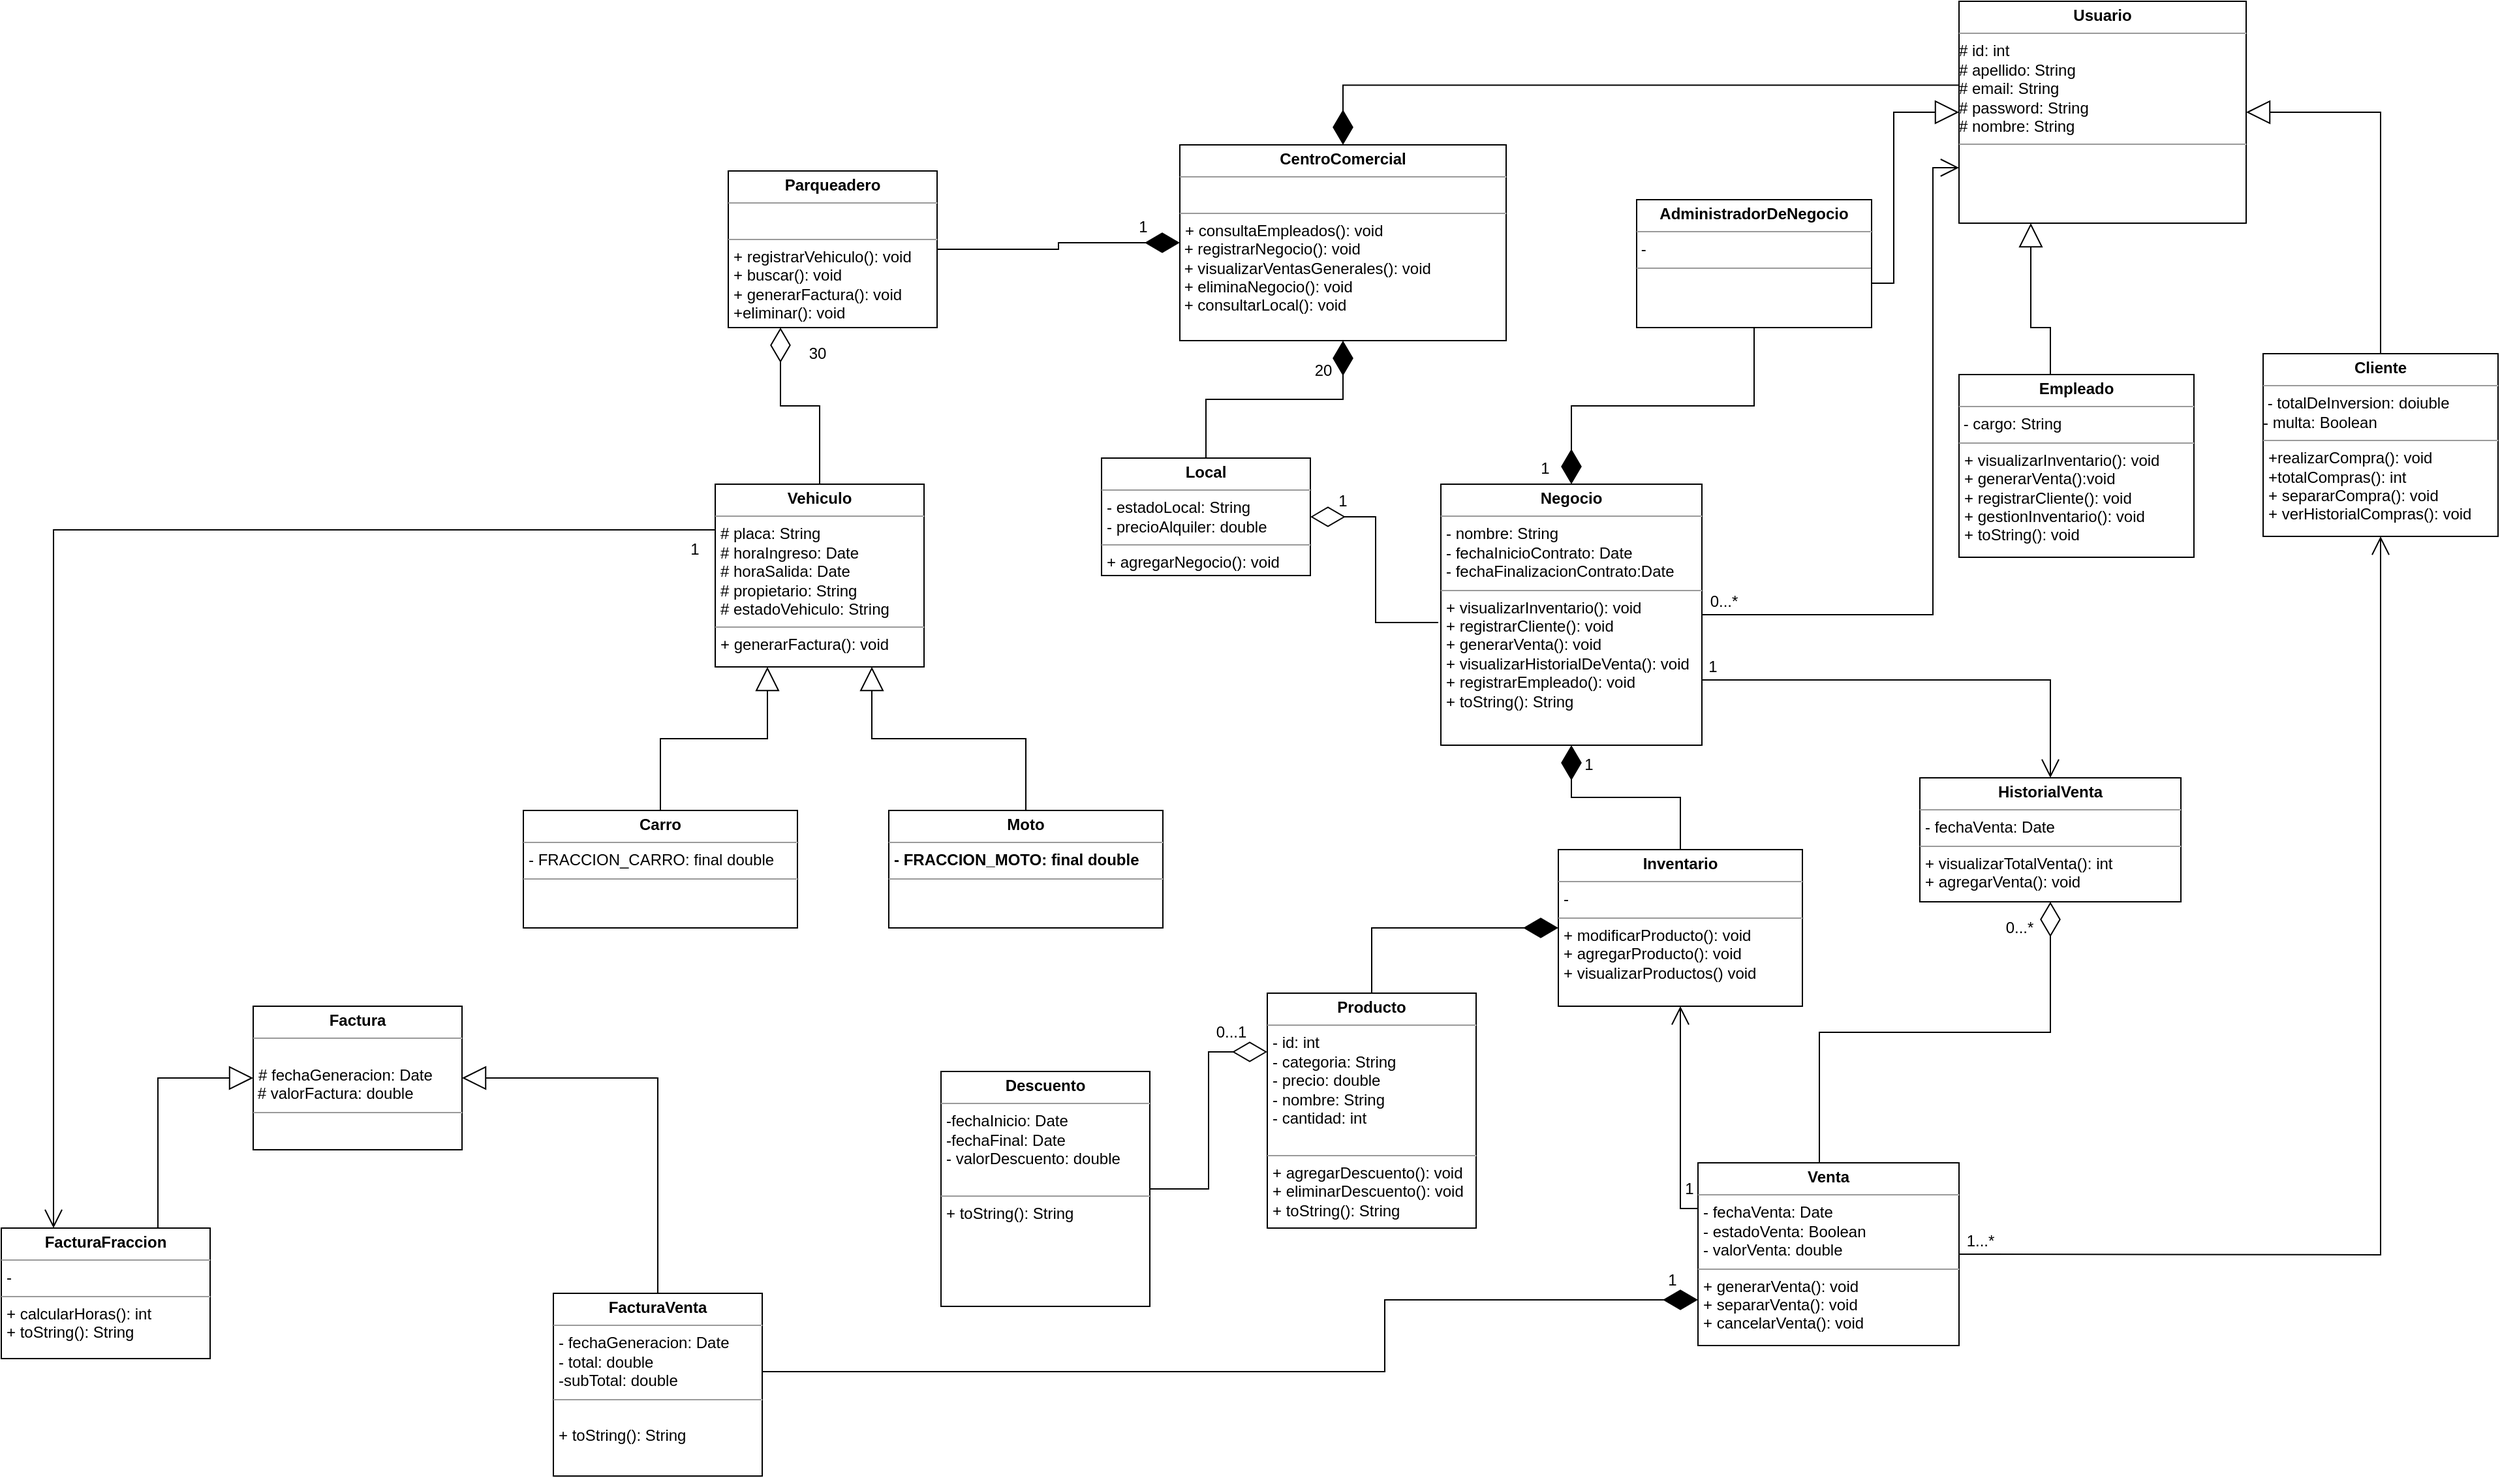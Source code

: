 <mxfile version="20.5.3" type="github" pages="4">
  <diagram id="Se-fUFtjOkQhfNqIs3zy" name="Página-7">
    <mxGraphModel dx="826" dy="472" grid="1" gridSize="10" guides="1" tooltips="1" connect="1" arrows="1" fold="1" page="1" pageScale="1" pageWidth="1920" pageHeight="1200" math="0" shadow="0">
      <root>
        <mxCell id="0" />
        <mxCell id="1" parent="0" />
        <mxCell id="FyIRHZAKR3jJsP5KFHac-171" value="&lt;p style=&quot;margin:0px;margin-top:4px;text-align:center;&quot;&gt;&lt;b&gt;CentroComercial&lt;/b&gt;&lt;/p&gt;&lt;hr size=&quot;1&quot;&gt;&lt;p style=&quot;margin:0px;margin-left:4px;&quot;&gt;&lt;br&gt;&lt;/p&gt;&lt;hr size=&quot;1&quot;&gt;&lt;p style=&quot;margin:0px;margin-left:4px;&quot;&gt;+ consultaEmpleados(): void&lt;/p&gt;&lt;div&gt;&amp;nbsp;+ registrarNegocio(): void&lt;/div&gt;&lt;div&gt;&amp;nbsp;+ visualizarVentasGenerales(): void&lt;/div&gt;&lt;div&gt;&amp;nbsp;+ eliminaNegocio(): void &lt;br&gt;&lt;/div&gt;&lt;div&gt;&amp;nbsp;+ consultarLocal(): void&lt;br&gt;&lt;/div&gt;" style="verticalAlign=top;align=left;overflow=fill;fontSize=12;fontFamily=Helvetica;html=1;" parent="1" vertex="1">
          <mxGeometry x="903" y="150" width="250" height="150" as="geometry" />
        </mxCell>
        <mxCell id="FyIRHZAKR3jJsP5KFHac-172" value="&lt;p style=&quot;margin:0px;margin-top:4px;text-align:center;&quot;&gt;&lt;b&gt;Negocio&lt;/b&gt;&lt;/p&gt;&lt;hr size=&quot;1&quot;&gt;&lt;p style=&quot;margin:0px;margin-left:4px;&quot;&gt;- nombre: String&lt;/p&gt;&lt;p style=&quot;margin:0px;margin-left:4px;&quot;&gt;- fechaInicioContrato: Date&lt;/p&gt;&lt;p style=&quot;margin:0px;margin-left:4px;&quot;&gt;- fechaFinalizacionContrato:Date&lt;/p&gt;&lt;hr size=&quot;1&quot;&gt;&lt;p style=&quot;margin:0px;margin-left:4px;&quot;&gt;+ visualizarInventario(): void&lt;/p&gt;&lt;p style=&quot;margin:0px;margin-left:4px;&quot;&gt;+ registrarCliente(): void&lt;/p&gt;&lt;p style=&quot;margin:0px;margin-left:4px;&quot;&gt;+ generarVenta(): void&lt;/p&gt;&lt;p style=&quot;margin:0px;margin-left:4px;&quot;&gt;+ visualizarHistorialDeVenta(): void&lt;br&gt;&lt;/p&gt;&lt;p style=&quot;margin:0px;margin-left:4px;&quot;&gt;+ registrarEmpleado(): void&lt;br&gt;&lt;/p&gt;&lt;p style=&quot;margin:0px;margin-left:4px;&quot;&gt;+ toString(): String&lt;/p&gt;&lt;p style=&quot;margin:0px;margin-left:4px;&quot;&gt;&lt;br&gt;&lt;/p&gt;" style="verticalAlign=top;align=left;overflow=fill;fontSize=12;fontFamily=Helvetica;html=1;" parent="1" vertex="1">
          <mxGeometry x="1103" y="410" width="200" height="200" as="geometry" />
        </mxCell>
        <mxCell id="FyIRHZAKR3jJsP5KFHac-173" value="&lt;p style=&quot;margin:0px;margin-top:4px;text-align:center;&quot;&gt;&lt;b&gt;Local&lt;/b&gt;&lt;/p&gt;&lt;hr size=&quot;1&quot;&gt;&lt;p style=&quot;margin:0px;margin-left:4px;&quot;&gt;- estadoLocal: String&lt;/p&gt;&lt;p style=&quot;margin:0px;margin-left:4px;&quot;&gt;- precioAlquiler: double&lt;br&gt;&lt;/p&gt;&lt;hr size=&quot;1&quot;&gt;&lt;p style=&quot;margin:0px;margin-left:4px;&quot;&gt;+ agregarNegocio(): void&lt;/p&gt;" style="verticalAlign=top;align=left;overflow=fill;fontSize=12;fontFamily=Helvetica;html=1;" parent="1" vertex="1">
          <mxGeometry x="843" y="390" width="160" height="90" as="geometry" />
        </mxCell>
        <mxCell id="FyIRHZAKR3jJsP5KFHac-174" value="" style="endArrow=diamondThin;endFill=1;endSize=24;html=1;rounded=0;entryX=0.5;entryY=1;entryDx=0;entryDy=0;exitX=0.5;exitY=0;exitDx=0;exitDy=0;edgeStyle=orthogonalEdgeStyle;" parent="1" source="FyIRHZAKR3jJsP5KFHac-173" target="FyIRHZAKR3jJsP5KFHac-171" edge="1">
          <mxGeometry width="160" relative="1" as="geometry">
            <mxPoint x="1023" y="320" as="sourcePoint" />
            <mxPoint x="1183" y="320" as="targetPoint" />
          </mxGeometry>
        </mxCell>
        <mxCell id="FyIRHZAKR3jJsP5KFHac-175" value="&lt;p style=&quot;margin:0px;margin-top:4px;text-align:center;&quot;&gt;&lt;b&gt;Parqueadero&lt;/b&gt;&lt;/p&gt;&lt;hr size=&quot;1&quot;&gt;&lt;p style=&quot;margin:0px;margin-left:4px;&quot;&gt;&lt;br&gt;&lt;/p&gt;&lt;hr size=&quot;1&quot;&gt;&lt;p style=&quot;margin:0px;margin-left:4px;&quot;&gt;+ registrarVehiculo(): void&lt;/p&gt;&lt;p style=&quot;margin:0px;margin-left:4px;&quot;&gt;+ buscar(): void&lt;/p&gt;&lt;p style=&quot;margin:0px;margin-left:4px;&quot;&gt;+ generarFactura(): void&lt;br&gt;&lt;/p&gt;&lt;p style=&quot;margin:0px;margin-left:4px;&quot;&gt;+eliminar(): void&lt;br&gt;&lt;/p&gt;" style="verticalAlign=top;align=left;overflow=fill;fontSize=12;fontFamily=Helvetica;html=1;" parent="1" vertex="1">
          <mxGeometry x="557" y="170" width="160" height="120" as="geometry" />
        </mxCell>
        <mxCell id="FyIRHZAKR3jJsP5KFHac-176" value="" style="endArrow=diamondThin;endFill=1;endSize=24;html=1;rounded=0;entryX=0;entryY=0.5;entryDx=0;entryDy=0;exitX=1;exitY=0.5;exitDx=0;exitDy=0;edgeStyle=orthogonalEdgeStyle;" parent="1" source="FyIRHZAKR3jJsP5KFHac-175" target="FyIRHZAKR3jJsP5KFHac-171" edge="1">
          <mxGeometry width="160" relative="1" as="geometry">
            <mxPoint x="923.0" y="340.0" as="sourcePoint" />
            <mxPoint x="1083.0" y="250.0" as="targetPoint" />
          </mxGeometry>
        </mxCell>
        <mxCell id="FyIRHZAKR3jJsP5KFHac-178" value="20" style="text;html=1;strokeColor=none;fillColor=none;align=center;verticalAlign=middle;whiteSpace=wrap;rounded=0;" parent="1" vertex="1">
          <mxGeometry x="1003" y="310" width="20" height="25" as="geometry" />
        </mxCell>
        <mxCell id="FyIRHZAKR3jJsP5KFHac-181" value="&lt;p style=&quot;margin:0px;margin-top:4px;text-align:center;&quot;&gt;&lt;b&gt;Producto&lt;/b&gt;&lt;/p&gt;&lt;hr size=&quot;1&quot;&gt;&lt;p style=&quot;margin:0px;margin-left:4px;&quot;&gt;- id: int&lt;br&gt;&lt;/p&gt;&lt;p style=&quot;margin:0px;margin-left:4px;&quot;&gt;- categoria: String&lt;/p&gt;&lt;p style=&quot;margin:0px;margin-left:4px;&quot;&gt;- precio: double&lt;/p&gt;&lt;p style=&quot;margin:0px;margin-left:4px;&quot;&gt;- nombre: String&lt;/p&gt;&lt;p style=&quot;margin:0px;margin-left:4px;&quot;&gt;- cantidad: int&lt;br&gt;&lt;/p&gt;&lt;p style=&quot;margin:0px;margin-left:4px;&quot;&gt;&lt;br&gt;&lt;/p&gt;&lt;hr size=&quot;1&quot;&gt;&lt;p style=&quot;margin:0px;margin-left:4px;&quot;&gt;+ agregarDescuento(): void&lt;/p&gt;&lt;p style=&quot;margin:0px;margin-left:4px;&quot;&gt;+ eliminarDescuento(): void&lt;br&gt;&lt;/p&gt;&lt;p style=&quot;margin:0px;margin-left:4px;&quot;&gt;+ toString(): String&lt;br&gt;&lt;/p&gt;" style="verticalAlign=top;align=left;overflow=fill;fontSize=12;fontFamily=Helvetica;html=1;" parent="1" vertex="1">
          <mxGeometry x="970" y="800" width="160" height="180" as="geometry" />
        </mxCell>
        <mxCell id="FyIRHZAKR3jJsP5KFHac-182" value="&lt;p style=&quot;margin:0px;margin-top:4px;text-align:center;&quot;&gt;&lt;b&gt;Vehiculo&lt;/b&gt;&lt;/p&gt;&lt;hr size=&quot;1&quot;&gt;&lt;p style=&quot;margin:0px;margin-left:4px;&quot;&gt;# placa: String&lt;/p&gt;&lt;p style=&quot;margin:0px;margin-left:4px;&quot;&gt;# horaIngreso: Date&lt;/p&gt;&lt;p style=&quot;margin:0px;margin-left:4px;&quot;&gt;# horaSalida: Date&lt;/p&gt;&lt;p style=&quot;margin:0px;margin-left:4px;&quot;&gt;# propietario: String&lt;/p&gt;&lt;p style=&quot;margin:0px;margin-left:4px;&quot;&gt;# estadoVehiculo: String&lt;br&gt;&lt;/p&gt;&lt;hr size=&quot;1&quot;&gt;&lt;p style=&quot;margin:0px;margin-left:4px;&quot;&gt;+ generarFactura(): void&lt;br&gt;&lt;/p&gt;" style="verticalAlign=top;align=left;overflow=fill;fontSize=12;fontFamily=Helvetica;html=1;" parent="1" vertex="1">
          <mxGeometry x="547" y="410" width="160" height="140" as="geometry" />
        </mxCell>
        <mxCell id="FyIRHZAKR3jJsP5KFHac-183" value="&lt;p style=&quot;margin:0px;margin-top:4px;text-align:center;&quot;&gt;&lt;b&gt;Carro&lt;/b&gt;&lt;/p&gt;&lt;hr size=&quot;1&quot;&gt;&lt;p style=&quot;margin:0px;margin-left:4px;&quot;&gt;- FRACCION_CARRO: final double&lt;br&gt;&lt;/p&gt;&lt;hr size=&quot;1&quot;&gt;" style="verticalAlign=top;align=left;overflow=fill;fontSize=12;fontFamily=Helvetica;html=1;" parent="1" vertex="1">
          <mxGeometry x="400" y="660" width="210" height="90" as="geometry" />
        </mxCell>
        <mxCell id="FyIRHZAKR3jJsP5KFHac-184" value="&lt;p style=&quot;margin:0px;margin-top:4px;text-align:center;&quot;&gt;Moto&lt;/p&gt;&lt;hr size=&quot;1&quot;&gt;&lt;p style=&quot;margin:0px;margin-left:4px;&quot;&gt;- FRACCION_MOTO: final double&lt;/p&gt;&lt;hr size=&quot;1&quot;&gt;&lt;p style=&quot;margin:0px;margin-left:4px;&quot;&gt;&lt;br&gt;&lt;/p&gt;" style="verticalAlign=top;align=left;overflow=fill;fontSize=12;fontFamily=Helvetica;html=1;fontStyle=1" parent="1" vertex="1">
          <mxGeometry x="680" y="660" width="210" height="90" as="geometry" />
        </mxCell>
        <mxCell id="FyIRHZAKR3jJsP5KFHac-185" value="" style="endArrow=diamondThin;endFill=0;endSize=24;html=1;rounded=0;entryX=0.25;entryY=1;entryDx=0;entryDy=0;exitX=0.5;exitY=0;exitDx=0;exitDy=0;edgeStyle=orthogonalEdgeStyle;" parent="1" source="FyIRHZAKR3jJsP5KFHac-182" target="FyIRHZAKR3jJsP5KFHac-175" edge="1">
          <mxGeometry width="160" relative="1" as="geometry">
            <mxPoint x="907" y="440" as="sourcePoint" />
            <mxPoint x="1067" y="440" as="targetPoint" />
            <Array as="points">
              <mxPoint x="627" y="350" />
              <mxPoint x="597" y="350" />
            </Array>
          </mxGeometry>
        </mxCell>
        <mxCell id="FyIRHZAKR3jJsP5KFHac-187" value="&lt;p style=&quot;margin:0px;margin-top:4px;text-align:center;&quot;&gt;&lt;b&gt;Usuario&lt;/b&gt;&lt;br&gt;&lt;/p&gt;&lt;hr size=&quot;1&quot;&gt;&lt;div&gt;# id: int&lt;/div&gt;&lt;div&gt;# apellido: String&lt;/div&gt;&lt;div&gt;# email: String&lt;/div&gt;&lt;div&gt;# password: String&lt;/div&gt;&lt;div&gt;# nombre: String&lt;/div&gt;&lt;hr size=&quot;1&quot;&gt;&lt;p style=&quot;margin:0px;margin-left:4px;&quot;&gt;&lt;br&gt;&lt;/p&gt;" style="verticalAlign=top;align=left;overflow=fill;fontSize=12;fontFamily=Helvetica;html=1;" parent="1" vertex="1">
          <mxGeometry x="1500" y="40" width="220" height="170" as="geometry" />
        </mxCell>
        <mxCell id="FyIRHZAKR3jJsP5KFHac-194" value="&lt;p style=&quot;margin:0px;margin-top:4px;text-align:center;&quot;&gt;&lt;b&gt;Empleado&lt;/b&gt;&lt;/p&gt;&lt;hr size=&quot;1&quot;&gt;&amp;nbsp;- cargo: String&lt;br&gt;&lt;hr size=&quot;1&quot;&gt;&lt;p style=&quot;margin:0px;margin-left:4px;&quot;&gt;+ visualizarInventario(): void&lt;/p&gt;&lt;p style=&quot;margin:0px;margin-left:4px;&quot;&gt;+ generarVenta():void&lt;/p&gt;&lt;p style=&quot;margin:0px;margin-left:4px;&quot;&gt;+ registrarCliente(): void&lt;/p&gt;&lt;p style=&quot;margin:0px;margin-left:4px;&quot;&gt;+ gestionInventario(): void&lt;/p&gt;&lt;p style=&quot;margin:0px;margin-left:4px;&quot;&gt;+ toString(): void&lt;br&gt;&lt;/p&gt;" style="verticalAlign=top;align=left;overflow=fill;fontSize=12;fontFamily=Helvetica;html=1;" parent="1" vertex="1">
          <mxGeometry x="1500" y="326" width="180" height="140" as="geometry" />
        </mxCell>
        <mxCell id="FyIRHZAKR3jJsP5KFHac-198" value="" style="endArrow=block;endSize=16;endFill=0;html=1;rounded=0;entryX=0.25;entryY=1;entryDx=0;entryDy=0;exitX=0.5;exitY=0;exitDx=0;exitDy=0;edgeStyle=orthogonalEdgeStyle;" parent="1" source="FyIRHZAKR3jJsP5KFHac-194" target="FyIRHZAKR3jJsP5KFHac-187" edge="1">
          <mxGeometry width="160" relative="1" as="geometry">
            <mxPoint x="1573" y="299.17" as="sourcePoint" />
            <mxPoint x="1733" y="299.17" as="targetPoint" />
            <Array as="points">
              <mxPoint x="1570" y="326" />
              <mxPoint x="1570" y="290" />
              <mxPoint x="1555" y="290" />
            </Array>
          </mxGeometry>
        </mxCell>
        <mxCell id="FyIRHZAKR3jJsP5KFHac-199" value="&lt;p style=&quot;margin:0px;margin-top:4px;text-align:center;&quot;&gt;&lt;b&gt;Cliente&lt;/b&gt;&lt;/p&gt;&lt;hr size=&quot;1&quot;&gt;&lt;div&gt;&amp;nbsp;- totalDeInversion: doiuble&lt;/div&gt;&lt;div&gt;- multa: Boolean&lt;br&gt;&lt;/div&gt;&lt;hr size=&quot;1&quot;&gt;&lt;p style=&quot;margin:0px;margin-left:4px;&quot;&gt;+realizarCompra(): void&lt;/p&gt;&lt;p style=&quot;margin:0px;margin-left:4px;&quot;&gt;+totalCompras(): int&lt;/p&gt;&lt;p style=&quot;margin:0px;margin-left:4px;&quot;&gt;+ separarCompra(): void&lt;br&gt;&lt;/p&gt;&lt;p style=&quot;margin:0px;margin-left:4px;&quot;&gt;+ verHistorialCompras(): void&lt;br&gt;&lt;/p&gt;" style="verticalAlign=top;align=left;overflow=fill;fontSize=12;fontFamily=Helvetica;html=1;" parent="1" vertex="1">
          <mxGeometry x="1733" y="310" width="180" height="140" as="geometry" />
        </mxCell>
        <mxCell id="FyIRHZAKR3jJsP5KFHac-200" value="" style="endArrow=block;endSize=16;endFill=0;html=1;rounded=0;entryX=1;entryY=0.5;entryDx=0;entryDy=0;exitX=0.5;exitY=0;exitDx=0;exitDy=0;edgeStyle=orthogonalEdgeStyle;" parent="1" source="FyIRHZAKR3jJsP5KFHac-199" target="FyIRHZAKR3jJsP5KFHac-187" edge="1">
          <mxGeometry width="160" relative="1" as="geometry">
            <mxPoint x="1753" y="280.0" as="sourcePoint" />
            <mxPoint x="1733" y="200.0" as="targetPoint" />
          </mxGeometry>
        </mxCell>
        <mxCell id="FyIRHZAKR3jJsP5KFHac-206" value="30" style="text;html=1;strokeColor=none;fillColor=none;align=center;verticalAlign=middle;whiteSpace=wrap;rounded=0;" parent="1" vertex="1">
          <mxGeometry x="610" y="300" width="31" height="20" as="geometry" />
        </mxCell>
        <mxCell id="FyIRHZAKR3jJsP5KFHac-207" value="" style="endArrow=block;endSize=16;endFill=0;html=1;rounded=0;exitX=0.5;exitY=0;exitDx=0;exitDy=0;edgeStyle=orthogonalEdgeStyle;entryX=0.25;entryY=1;entryDx=0;entryDy=0;" parent="1" source="FyIRHZAKR3jJsP5KFHac-183" target="FyIRHZAKR3jJsP5KFHac-182" edge="1">
          <mxGeometry width="160" relative="1" as="geometry">
            <mxPoint x="787" y="635" as="sourcePoint" />
            <mxPoint x="767" y="555" as="targetPoint" />
          </mxGeometry>
        </mxCell>
        <mxCell id="FyIRHZAKR3jJsP5KFHac-208" value="" style="endArrow=block;endSize=16;endFill=0;html=1;rounded=0;exitX=0.5;exitY=0;exitDx=0;exitDy=0;edgeStyle=orthogonalEdgeStyle;entryX=0.75;entryY=1;entryDx=0;entryDy=0;" parent="1" source="FyIRHZAKR3jJsP5KFHac-184" target="FyIRHZAKR3jJsP5KFHac-182" edge="1">
          <mxGeometry width="160" relative="1" as="geometry">
            <mxPoint x="557" y="630" as="sourcePoint" />
            <mxPoint x="597" y="550" as="targetPoint" />
          </mxGeometry>
        </mxCell>
        <mxCell id="VboYZ_cfPFqII8MxB7yu-1" value="" style="endArrow=diamondThin;endFill=1;endSize=24;html=1;rounded=0;edgeStyle=orthogonalEdgeStyle;entryX=0.5;entryY=0;entryDx=0;entryDy=0;exitX=0;exitY=0.378;exitDx=0;exitDy=0;exitPerimeter=0;" parent="1" source="FyIRHZAKR3jJsP5KFHac-187" target="FyIRHZAKR3jJsP5KFHac-171" edge="1">
          <mxGeometry width="160" relative="1" as="geometry">
            <mxPoint x="1400" y="190" as="sourcePoint" />
            <mxPoint x="1240" y="190" as="targetPoint" />
          </mxGeometry>
        </mxCell>
        <mxCell id="bhqo9g9FosJsZrHJy8FX-1" value="&lt;div&gt;1&lt;/div&gt;&lt;div&gt;&lt;br&gt;&lt;/div&gt;" style="text;html=1;strokeColor=none;fillColor=none;align=center;verticalAlign=middle;whiteSpace=wrap;rounded=0;" parent="1" vertex="1">
          <mxGeometry x="1013" y="420" width="30" height="20" as="geometry" />
        </mxCell>
        <mxCell id="bhqo9g9FosJsZrHJy8FX-3" value="&lt;div&gt;1&lt;/div&gt;&lt;div&gt;&lt;br&gt;&lt;/div&gt;" style="text;html=1;strokeColor=none;fillColor=none;align=center;verticalAlign=middle;whiteSpace=wrap;rounded=0;" parent="1" vertex="1">
          <mxGeometry x="860" y="210" width="30" height="20" as="geometry" />
        </mxCell>
        <mxCell id="N69s6EBZAKs7ROlux9TN-1" value="&lt;p style=&quot;margin:0px;margin-top:4px;text-align:center;&quot;&gt;&lt;b&gt;Venta&lt;/b&gt;&lt;/p&gt;&lt;hr size=&quot;1&quot;&gt;&lt;p style=&quot;margin:0px;margin-left:4px;&quot;&gt;- fechaVenta: Date&lt;/p&gt;&lt;p style=&quot;margin:0px;margin-left:4px;&quot;&gt;- estadoVenta: Boolean&lt;/p&gt;&lt;p style=&quot;margin:0px;margin-left:4px;&quot;&gt;- valorVenta: double&lt;br&gt;&lt;/p&gt;&lt;hr size=&quot;1&quot;&gt;&lt;p style=&quot;margin:0px;margin-left:4px;&quot;&gt;+ generarVenta(): void&lt;/p&gt;&lt;p style=&quot;margin:0px;margin-left:4px;&quot;&gt;+ separarVenta(): void&lt;/p&gt;&lt;p style=&quot;margin:0px;margin-left:4px;&quot;&gt;+ cancelarVenta(): void&lt;br&gt;&lt;/p&gt;" style="verticalAlign=top;align=left;overflow=fill;fontSize=12;fontFamily=Helvetica;html=1;" parent="1" vertex="1">
          <mxGeometry x="1300" y="930" width="200" height="140" as="geometry" />
        </mxCell>
        <mxCell id="N69s6EBZAKs7ROlux9TN-3" value="1" style="text;html=1;strokeColor=none;fillColor=none;align=center;verticalAlign=middle;whiteSpace=wrap;rounded=0;" parent="1" vertex="1">
          <mxGeometry x="1305" y="540" width="13" height="20" as="geometry" />
        </mxCell>
        <mxCell id="N69s6EBZAKs7ROlux9TN-7" value="" style="endArrow=diamondThin;endFill=0;endSize=24;html=1;rounded=0;entryX=1;entryY=0.5;entryDx=0;entryDy=0;edgeStyle=orthogonalEdgeStyle;exitX=-0.01;exitY=0.53;exitDx=0;exitDy=0;exitPerimeter=0;" parent="1" source="FyIRHZAKR3jJsP5KFHac-172" target="FyIRHZAKR3jJsP5KFHac-173" edge="1">
          <mxGeometry width="160" relative="1" as="geometry">
            <mxPoint x="1223.0" y="711" as="sourcePoint" />
            <mxPoint x="1213" y="610" as="targetPoint" />
          </mxGeometry>
        </mxCell>
        <mxCell id="N69s6EBZAKs7ROlux9TN-14" value="0...*" style="text;html=1;strokeColor=none;fillColor=none;align=center;verticalAlign=middle;whiteSpace=wrap;rounded=0;" parent="1" vertex="1">
          <mxGeometry x="1310" y="495" width="20" height="10" as="geometry" />
        </mxCell>
        <mxCell id="zMG_7TYJd3lxGz3rvfSq-1" value="&lt;p style=&quot;margin:0px;margin-top:4px;text-align:center;&quot;&gt;&lt;b&gt;AdministradorDeNegocio&lt;/b&gt;&lt;/p&gt;&lt;hr size=&quot;1&quot;&gt;&lt;div&gt;&amp;nbsp;- &lt;br&gt;&lt;/div&gt;&lt;hr size=&quot;1&quot;&gt;" style="verticalAlign=top;align=left;overflow=fill;fontSize=12;fontFamily=Helvetica;html=1;" parent="1" vertex="1">
          <mxGeometry x="1253" y="192" width="180" height="98" as="geometry" />
        </mxCell>
        <mxCell id="zMG_7TYJd3lxGz3rvfSq-3" value="" style="endArrow=block;endSize=16;endFill=0;html=1;rounded=0;exitX=1;exitY=0.5;exitDx=0;exitDy=0;edgeStyle=orthogonalEdgeStyle;" parent="1" source="zMG_7TYJd3lxGz3rvfSq-1" target="FyIRHZAKR3jJsP5KFHac-187" edge="1">
          <mxGeometry width="160" relative="1" as="geometry">
            <mxPoint x="1510" y="320" as="sourcePoint" />
            <mxPoint x="1620" y="180" as="targetPoint" />
            <Array as="points">
              <mxPoint x="1433" y="256" />
              <mxPoint x="1450" y="256" />
              <mxPoint x="1450" y="125" />
            </Array>
          </mxGeometry>
        </mxCell>
        <mxCell id="zMG_7TYJd3lxGz3rvfSq-4" value="" style="endArrow=diamondThin;endFill=1;endSize=24;html=1;rounded=0;exitX=0.5;exitY=1;exitDx=0;exitDy=0;entryX=0.5;entryY=0;entryDx=0;entryDy=0;edgeStyle=orthogonalEdgeStyle;" parent="1" source="zMG_7TYJd3lxGz3rvfSq-1" target="FyIRHZAKR3jJsP5KFHac-172" edge="1">
          <mxGeometry width="160" relative="1" as="geometry">
            <mxPoint x="1270" y="362.58" as="sourcePoint" />
            <mxPoint x="1110" y="362.58" as="targetPoint" />
          </mxGeometry>
        </mxCell>
        <mxCell id="zMG_7TYJd3lxGz3rvfSq-5" value="1" style="text;html=1;strokeColor=none;fillColor=none;align=center;verticalAlign=middle;whiteSpace=wrap;rounded=0;" parent="1" vertex="1">
          <mxGeometry x="1173" y="393" width="20" height="10" as="geometry" />
        </mxCell>
        <mxCell id="zMG_7TYJd3lxGz3rvfSq-8" value="&lt;p style=&quot;margin:0px;margin-top:4px;text-align:center;&quot;&gt;&lt;b&gt;Inventario&lt;/b&gt;&lt;/p&gt;&lt;hr size=&quot;1&quot;&gt;&lt;p style=&quot;margin:0px;margin-left:4px;&quot;&gt;- &lt;br&gt;&lt;/p&gt;&lt;hr size=&quot;1&quot;&gt;&lt;p style=&quot;margin:0px;margin-left:4px;&quot;&gt;+ modificarProducto(): void&lt;/p&gt;&lt;p style=&quot;margin:0px;margin-left:4px;&quot;&gt;+ agregarProducto(): void&lt;/p&gt;&lt;p style=&quot;margin:0px;margin-left:4px;&quot;&gt;+ visualizarProductos() void&lt;br&gt;&lt;/p&gt;" style="verticalAlign=top;align=left;overflow=fill;fontSize=12;fontFamily=Helvetica;html=1;" parent="1" vertex="1">
          <mxGeometry x="1193" y="690" width="187" height="120" as="geometry" />
        </mxCell>
        <mxCell id="zMG_7TYJd3lxGz3rvfSq-9" value="&lt;p style=&quot;margin:0px;margin-top:4px;text-align:center;&quot;&gt;&lt;b&gt;Factura&lt;/b&gt;&lt;/p&gt;&lt;hr size=&quot;1&quot;&gt;&lt;br&gt;&lt;p style=&quot;margin:0px;margin-left:4px;&quot;&gt;# fechaGeneracion: Date&lt;/p&gt;&amp;nbsp;# valorFactura: double&lt;hr size=&quot;1&quot;&gt;" style="verticalAlign=top;align=left;overflow=fill;fontSize=12;fontFamily=Helvetica;html=1;" parent="1" vertex="1">
          <mxGeometry x="193" y="810" width="160" height="110" as="geometry" />
        </mxCell>
        <mxCell id="zMG_7TYJd3lxGz3rvfSq-10" value="&lt;p style=&quot;margin:0px;margin-top:4px;text-align:center;&quot;&gt;&lt;b&gt;FacturaFraccion&lt;/b&gt;&lt;br&gt;&lt;/p&gt;&lt;hr size=&quot;1&quot;&gt;&lt;p style=&quot;margin:0px;margin-left:4px;&quot;&gt;- &lt;br&gt;&lt;/p&gt;&lt;hr size=&quot;1&quot;&gt;&lt;p style=&quot;margin:0px;margin-left:4px;&quot;&gt;+ calcularHoras(): int&lt;br&gt;&lt;/p&gt;&lt;p style=&quot;margin:0px;margin-left:4px;&quot;&gt;+ toString(): String&lt;br&gt;&lt;/p&gt;" style="verticalAlign=top;align=left;overflow=fill;fontSize=12;fontFamily=Helvetica;html=1;" parent="1" vertex="1">
          <mxGeometry y="980" width="160" height="100" as="geometry" />
        </mxCell>
        <mxCell id="zMG_7TYJd3lxGz3rvfSq-11" value="&lt;p style=&quot;margin:0px;margin-top:4px;text-align:center;&quot;&gt;&lt;b&gt;FacturaVenta&lt;/b&gt;&lt;br&gt;&lt;/p&gt;&lt;hr size=&quot;1&quot;&gt;&lt;p style=&quot;margin:0px;margin-left:4px;&quot;&gt;- fechaGeneracion: Date&lt;/p&gt;&lt;p style=&quot;margin:0px;margin-left:4px;&quot;&gt;- total: double&lt;/p&gt;&lt;p style=&quot;margin:0px;margin-left:4px;&quot;&gt;-subTotal: double&lt;br&gt;&lt;/p&gt;&lt;hr size=&quot;1&quot;&gt;&lt;p style=&quot;margin:0px;margin-left:4px;&quot;&gt;&lt;br&gt;&lt;/p&gt;&lt;p style=&quot;margin:0px;margin-left:4px;&quot;&gt;+ toString(): String&lt;br&gt;&lt;/p&gt;" style="verticalAlign=top;align=left;overflow=fill;fontSize=12;fontFamily=Helvetica;html=1;" parent="1" vertex="1">
          <mxGeometry x="423" y="1030" width="160" height="140" as="geometry" />
        </mxCell>
        <mxCell id="zMG_7TYJd3lxGz3rvfSq-12" value="" style="endArrow=block;endSize=16;endFill=0;html=1;rounded=0;entryX=0;entryY=0.5;entryDx=0;entryDy=0;exitX=0.75;exitY=0;exitDx=0;exitDy=0;edgeStyle=orthogonalEdgeStyle;" parent="1" source="zMG_7TYJd3lxGz3rvfSq-10" target="zMG_7TYJd3lxGz3rvfSq-9" edge="1">
          <mxGeometry width="160" relative="1" as="geometry">
            <mxPoint x="230" y="804.96" as="sourcePoint" />
            <mxPoint x="294.58" y="740.13" as="targetPoint" />
            <Array as="points">
              <mxPoint x="120" y="865" />
            </Array>
          </mxGeometry>
        </mxCell>
        <mxCell id="zMG_7TYJd3lxGz3rvfSq-13" value="" style="endArrow=block;endSize=16;endFill=0;html=1;rounded=0;entryX=1;entryY=0.5;entryDx=0;entryDy=0;exitX=0.5;exitY=0;exitDx=0;exitDy=0;edgeStyle=orthogonalEdgeStyle;" parent="1" source="zMG_7TYJd3lxGz3rvfSq-11" target="zMG_7TYJd3lxGz3rvfSq-9" edge="1">
          <mxGeometry width="160" relative="1" as="geometry">
            <mxPoint x="660" y="1040" as="sourcePoint" />
            <mxPoint x="547" y="1140" as="targetPoint" />
            <Array as="points">
              <mxPoint x="503" y="865" />
            </Array>
          </mxGeometry>
        </mxCell>
        <mxCell id="zMG_7TYJd3lxGz3rvfSq-14" value="" style="endArrow=open;endFill=1;endSize=12;html=1;rounded=0;entryX=0;entryY=0.75;entryDx=0;entryDy=0;exitX=1;exitY=0.5;exitDx=0;exitDy=0;edgeStyle=orthogonalEdgeStyle;" parent="1" source="FyIRHZAKR3jJsP5KFHac-172" target="FyIRHZAKR3jJsP5KFHac-187" edge="1">
          <mxGeometry width="160" relative="1" as="geometry">
            <mxPoint x="1400" y="504.52" as="sourcePoint" />
            <mxPoint x="1560" y="504.52" as="targetPoint" />
            <Array as="points">
              <mxPoint x="1480" y="510" />
              <mxPoint x="1480" y="167" />
            </Array>
          </mxGeometry>
        </mxCell>
        <mxCell id="zMG_7TYJd3lxGz3rvfSq-15" value="" style="endArrow=open;endFill=1;endSize=12;html=1;rounded=0;exitX=1;exitY=0.75;exitDx=0;exitDy=0;edgeStyle=orthogonalEdgeStyle;" parent="1" source="FyIRHZAKR3jJsP5KFHac-172" target="R_ib0qUvk4h3N-QS6VQn-4" edge="1">
          <mxGeometry width="160" relative="1" as="geometry">
            <mxPoint x="1360" y="590" as="sourcePoint" />
            <mxPoint x="1520" y="590" as="targetPoint" />
          </mxGeometry>
        </mxCell>
        <mxCell id="zMG_7TYJd3lxGz3rvfSq-19" value="" style="endArrow=diamondThin;endFill=1;endSize=24;html=1;rounded=0;exitX=1;exitY=0.5;exitDx=0;exitDy=0;entryX=0;entryY=0.75;entryDx=0;entryDy=0;edgeStyle=orthogonalEdgeStyle;" parent="1" source="zMG_7TYJd3lxGz3rvfSq-11" target="N69s6EBZAKs7ROlux9TN-1" edge="1">
          <mxGeometry width="160" relative="1" as="geometry">
            <mxPoint x="853" y="1030" as="sourcePoint" />
            <mxPoint x="1013" y="1030" as="targetPoint" />
            <Array as="points">
              <mxPoint x="583" y="1090" />
              <mxPoint x="1060" y="1090" />
              <mxPoint x="1060" y="1035" />
            </Array>
          </mxGeometry>
        </mxCell>
        <mxCell id="zMG_7TYJd3lxGz3rvfSq-20" value="1" style="text;html=1;strokeColor=none;fillColor=none;align=center;verticalAlign=middle;whiteSpace=wrap;rounded=0;" parent="1" vertex="1">
          <mxGeometry x="1274" y="1010" width="13" height="20" as="geometry" />
        </mxCell>
        <mxCell id="9a0Uj_xdNZPC3Jw7T_ap-4" value="1" style="text;html=1;strokeColor=none;fillColor=none;align=center;verticalAlign=middle;whiteSpace=wrap;rounded=0;" parent="1" vertex="1">
          <mxGeometry x="1210" y="615" width="13" height="20" as="geometry" />
        </mxCell>
        <mxCell id="R_ib0qUvk4h3N-QS6VQn-4" value="&lt;p style=&quot;margin:0px;margin-top:4px;text-align:center;&quot;&gt;&lt;b&gt;HistorialVenta&lt;/b&gt;&lt;/p&gt;&lt;hr size=&quot;1&quot;&gt;&lt;p style=&quot;margin:0px;margin-left:4px;&quot;&gt;- fechaVenta: Date&lt;/p&gt;&lt;hr size=&quot;1&quot;&gt;&lt;p style=&quot;margin:0px;margin-left:4px;&quot;&gt;+ visualizarTotalVenta(): int&lt;/p&gt;&lt;p style=&quot;margin:0px;margin-left:4px;&quot;&gt;+ agregarVenta(): void&lt;br&gt;&lt;/p&gt;" style="verticalAlign=top;align=left;overflow=fill;fontSize=12;fontFamily=Helvetica;html=1;" parent="1" vertex="1">
          <mxGeometry x="1470" y="635" width="200" height="95" as="geometry" />
        </mxCell>
        <mxCell id="R_ib0qUvk4h3N-QS6VQn-8" value="" style="endArrow=diamondThin;endFill=0;endSize=24;html=1;rounded=0;entryX=0.5;entryY=1;entryDx=0;entryDy=0;exitX=0.465;exitY=-0.002;exitDx=0;exitDy=0;exitPerimeter=0;edgeStyle=orthogonalEdgeStyle;" parent="1" source="N69s6EBZAKs7ROlux9TN-1" target="R_ib0qUvk4h3N-QS6VQn-4" edge="1">
          <mxGeometry width="160" relative="1" as="geometry">
            <mxPoint x="1360" y="850" as="sourcePoint" />
            <mxPoint x="1520" y="850" as="targetPoint" />
          </mxGeometry>
        </mxCell>
        <mxCell id="R_ib0qUvk4h3N-QS6VQn-9" value="0...*" style="text;html=1;strokeColor=none;fillColor=none;align=center;verticalAlign=middle;whiteSpace=wrap;rounded=0;" parent="1" vertex="1">
          <mxGeometry x="1540" y="740" width="13" height="20" as="geometry" />
        </mxCell>
        <mxCell id="R_ib0qUvk4h3N-QS6VQn-10" value="" style="endArrow=open;endFill=1;endSize=12;html=1;rounded=0;entryX=0.5;entryY=1;entryDx=0;entryDy=0;exitX=0;exitY=0.25;exitDx=0;exitDy=0;edgeStyle=orthogonalEdgeStyle;" parent="1" source="N69s6EBZAKs7ROlux9TN-1" target="zMG_7TYJd3lxGz3rvfSq-8" edge="1">
          <mxGeometry width="160" relative="1" as="geometry">
            <mxPoint x="1200" y="870" as="sourcePoint" />
            <mxPoint x="1360" y="870" as="targetPoint" />
          </mxGeometry>
        </mxCell>
        <mxCell id="R_ib0qUvk4h3N-QS6VQn-11" value="1" style="text;html=1;strokeColor=none;fillColor=none;align=center;verticalAlign=middle;whiteSpace=wrap;rounded=0;" parent="1" vertex="1">
          <mxGeometry x="1287" y="940" width="13" height="20" as="geometry" />
        </mxCell>
        <mxCell id="R_ib0qUvk4h3N-QS6VQn-12" value="" style="endArrow=diamondThin;endFill=1;endSize=24;html=1;rounded=0;exitX=0.5;exitY=0;exitDx=0;exitDy=0;entryX=0;entryY=0.5;entryDx=0;entryDy=0;edgeStyle=orthogonalEdgeStyle;" parent="1" source="FyIRHZAKR3jJsP5KFHac-181" target="zMG_7TYJd3lxGz3rvfSq-8" edge="1">
          <mxGeometry width="160" relative="1" as="geometry">
            <mxPoint x="1043" y="739.6" as="sourcePoint" />
            <mxPoint x="1203" y="739.6" as="targetPoint" />
          </mxGeometry>
        </mxCell>
        <mxCell id="GW42PqVtfIW7Q7KOFt9C-1" value="&lt;p style=&quot;margin:0px;margin-top:4px;text-align:center;&quot;&gt;&lt;b&gt;Descuento&lt;/b&gt;&lt;/p&gt;&lt;hr size=&quot;1&quot;&gt;&lt;p style=&quot;margin:0px;margin-left:4px;&quot;&gt;-fechaInicio: Date&lt;/p&gt;&lt;p style=&quot;margin:0px;margin-left:4px;&quot;&gt;-fechaFinal: Date&lt;/p&gt;&lt;p style=&quot;margin:0px;margin-left:4px;&quot;&gt;- valorDescuento: double&lt;/p&gt;&lt;p style=&quot;margin:0px;margin-left:4px;&quot;&gt;&lt;br&gt;&lt;/p&gt;&lt;hr size=&quot;1&quot;&gt;&lt;p style=&quot;margin:0px;margin-left:4px;&quot;&gt;+ toString(): String&lt;br&gt;&lt;/p&gt;" style="verticalAlign=top;align=left;overflow=fill;fontSize=12;fontFamily=Helvetica;html=1;" vertex="1" parent="1">
          <mxGeometry x="720" y="860" width="160" height="180" as="geometry" />
        </mxCell>
        <mxCell id="GW42PqVtfIW7Q7KOFt9C-3" value="" style="endArrow=diamondThin;endFill=0;endSize=24;html=1;rounded=0;entryX=0;entryY=0.25;entryDx=0;entryDy=0;exitX=1;exitY=0.5;exitDx=0;exitDy=0;edgeStyle=elbowEdgeStyle;" edge="1" parent="1" source="GW42PqVtfIW7Q7KOFt9C-1" target="FyIRHZAKR3jJsP5KFHac-181">
          <mxGeometry width="160" relative="1" as="geometry">
            <mxPoint x="903" y="940" as="sourcePoint" />
            <mxPoint x="1063" y="940" as="targetPoint" />
          </mxGeometry>
        </mxCell>
        <mxCell id="GW42PqVtfIW7Q7KOFt9C-4" value="0...1" style="text;html=1;strokeColor=none;fillColor=none;align=center;verticalAlign=middle;whiteSpace=wrap;rounded=0;" vertex="1" parent="1">
          <mxGeometry x="936" y="820" width="13" height="20" as="geometry" />
        </mxCell>
        <mxCell id="GW42PqVtfIW7Q7KOFt9C-6" value="" style="endArrow=open;endFill=1;endSize=12;html=1;rounded=0;entryX=0.5;entryY=1;entryDx=0;entryDy=0;edgeStyle=orthogonalEdgeStyle;" edge="1" parent="1" target="FyIRHZAKR3jJsP5KFHac-199">
          <mxGeometry width="160" relative="1" as="geometry">
            <mxPoint x="1500" y="1000" as="sourcePoint" />
            <mxPoint x="1640" y="1000.0" as="targetPoint" />
          </mxGeometry>
        </mxCell>
        <mxCell id="GW42PqVtfIW7Q7KOFt9C-7" value="1...*" style="text;html=1;strokeColor=none;fillColor=none;align=center;verticalAlign=middle;whiteSpace=wrap;rounded=0;" vertex="1" parent="1">
          <mxGeometry x="1510" y="980" width="13" height="20" as="geometry" />
        </mxCell>
        <mxCell id="GW42PqVtfIW7Q7KOFt9C-11" value="" style="endArrow=open;endFill=1;endSize=12;html=1;rounded=0;entryX=0.25;entryY=0;entryDx=0;entryDy=0;exitX=0;exitY=0.25;exitDx=0;exitDy=0;edgeStyle=orthogonalEdgeStyle;" edge="1" parent="1" source="FyIRHZAKR3jJsP5KFHac-182" target="zMG_7TYJd3lxGz3rvfSq-10">
          <mxGeometry width="160" relative="1" as="geometry">
            <mxPoint x="160" y="620" as="sourcePoint" />
            <mxPoint x="310" y="490" as="targetPoint" />
          </mxGeometry>
        </mxCell>
        <mxCell id="GW42PqVtfIW7Q7KOFt9C-12" value="1" style="text;html=1;strokeColor=none;fillColor=none;align=center;verticalAlign=middle;whiteSpace=wrap;rounded=0;" vertex="1" parent="1">
          <mxGeometry x="516" y="450" width="31" height="20" as="geometry" />
        </mxCell>
        <mxCell id="GW42PqVtfIW7Q7KOFt9C-13" value="" style="endArrow=diamondThin;endFill=1;endSize=24;html=1;rounded=0;entryX=0.5;entryY=1;entryDx=0;entryDy=0;exitX=0.5;exitY=0;exitDx=0;exitDy=0;edgeStyle=orthogonalEdgeStyle;" edge="1" parent="1" source="zMG_7TYJd3lxGz3rvfSq-8" target="FyIRHZAKR3jJsP5KFHac-172">
          <mxGeometry width="160" relative="1" as="geometry">
            <mxPoint x="1070" y="630" as="sourcePoint" />
            <mxPoint x="1230" y="630" as="targetPoint" />
          </mxGeometry>
        </mxCell>
      </root>
    </mxGraphModel>
  </diagram>
  <diagram id="ohT2N6QQcAWo0nPiM2R5" name="Página-8">
    <mxGraphModel dx="1235" dy="705" grid="1" gridSize="10" guides="1" tooltips="1" connect="1" arrows="1" fold="1" page="1" pageScale="1" pageWidth="1700" pageHeight="1100" math="0" shadow="0">
      <root>
        <mxCell id="0" />
        <mxCell id="1" parent="0" />
        <mxCell id="_nHcjC6NgaVT3KqxXpBn-2" value="" style="swimlane;startSize=0;" parent="1" vertex="1">
          <mxGeometry x="470" y="110" width="750" height="790" as="geometry" />
        </mxCell>
        <mxCell id="_nHcjC6NgaVT3KqxXpBn-4" value="Centro Comercial1" style="text;align=center;fontStyle=1;verticalAlign=middle;spacingLeft=3;spacingRight=3;strokeColor=none;rotatable=0;points=[[0,0.5],[1,0.5]];portConstraint=eastwest;" parent="_nHcjC6NgaVT3KqxXpBn-2" vertex="1">
          <mxGeometry x="370" y="-7" width="80" height="26" as="geometry" />
        </mxCell>
        <mxCell id="_nHcjC6NgaVT3KqxXpBn-5" value="CU_01 registrar administrador de negocio" style="ellipse;whiteSpace=wrap;html=1;" parent="_nHcjC6NgaVT3KqxXpBn-2" vertex="1">
          <mxGeometry x="150" y="170" width="140" height="70" as="geometry" />
        </mxCell>
        <mxCell id="_nHcjC6NgaVT3KqxXpBn-6" value="CU_02 consultar estado de locales" style="ellipse;whiteSpace=wrap;html=1;" parent="_nHcjC6NgaVT3KqxXpBn-2" vertex="1">
          <mxGeometry x="340" y="26" width="140" height="70" as="geometry" />
        </mxCell>
        <mxCell id="_nHcjC6NgaVT3KqxXpBn-7" value="&amp;lt;&amp;lt;include&amp;gt;&amp;gt;" style="endArrow=open;endSize=12;dashed=1;html=1;rounded=0;exitX=1;exitY=0;exitDx=0;exitDy=0;entryX=0.5;entryY=1;entryDx=0;entryDy=0;" parent="_nHcjC6NgaVT3KqxXpBn-2" source="_nHcjC6NgaVT3KqxXpBn-5" target="_nHcjC6NgaVT3KqxXpBn-6" edge="1">
          <mxGeometry width="160" relative="1" as="geometry">
            <mxPoint x="220" y="200" as="sourcePoint" />
            <mxPoint x="380" y="200" as="targetPoint" />
          </mxGeometry>
        </mxCell>
        <mxCell id="_nHcjC6NgaVT3KqxXpBn-10" value="CU_06 asignar negocio" style="ellipse;whiteSpace=wrap;html=1;" parent="_nHcjC6NgaVT3KqxXpBn-2" vertex="1">
          <mxGeometry x="340" y="290" width="140" height="70" as="geometry" />
        </mxCell>
        <mxCell id="_nHcjC6NgaVT3KqxXpBn-13" value="CU_05 registrar cliente" style="ellipse;whiteSpace=wrap;html=1;" parent="_nHcjC6NgaVT3KqxXpBn-2" vertex="1">
          <mxGeometry x="150" y="280" width="140" height="70" as="geometry" />
        </mxCell>
        <mxCell id="_nHcjC6NgaVT3KqxXpBn-14" value="CU_08 consultar cliente" style="ellipse;whiteSpace=wrap;html=1;" parent="_nHcjC6NgaVT3KqxXpBn-2" vertex="1">
          <mxGeometry x="295" y="390" width="140" height="70" as="geometry" />
        </mxCell>
        <mxCell id="_nHcjC6NgaVT3KqxXpBn-15" value="&amp;lt;&amp;lt;include&amp;gt;&amp;gt;" style="endArrow=open;endSize=12;dashed=1;html=1;rounded=0;exitX=1;exitY=1;exitDx=0;exitDy=0;entryX=0.5;entryY=0;entryDx=0;entryDy=0;" parent="_nHcjC6NgaVT3KqxXpBn-2" source="_nHcjC6NgaVT3KqxXpBn-13" target="_nHcjC6NgaVT3KqxXpBn-14" edge="1">
          <mxGeometry width="160" relative="1" as="geometry">
            <mxPoint x="270.0" y="225" as="sourcePoint" />
            <mxPoint x="344.516" y="253.66" as="targetPoint" />
          </mxGeometry>
        </mxCell>
        <mxCell id="_nHcjC6NgaVT3KqxXpBn-16" value="CU_09 actualizar información cliente" style="ellipse;whiteSpace=wrap;html=1;" parent="_nHcjC6NgaVT3KqxXpBn-2" vertex="1">
          <mxGeometry x="210" y="500" width="150" height="70" as="geometry" />
        </mxCell>
        <mxCell id="_nHcjC6NgaVT3KqxXpBn-20" value="&amp;lt;&amp;lt;include&amp;gt;&amp;gt;" style="endArrow=open;endSize=12;dashed=1;html=1;rounded=0;exitX=1;exitY=0;exitDx=0;exitDy=0;entryX=0.5;entryY=1;entryDx=0;entryDy=0;" parent="_nHcjC6NgaVT3KqxXpBn-2" source="_nHcjC6NgaVT3KqxXpBn-16" target="_nHcjC6NgaVT3KqxXpBn-14" edge="1">
          <mxGeometry width="160" relative="1" as="geometry">
            <mxPoint x="239.892" y="349.55" as="sourcePoint" />
            <mxPoint x="280" y="410.0" as="targetPoint" />
          </mxGeometry>
        </mxCell>
        <mxCell id="_nHcjC6NgaVT3KqxXpBn-21" value="CU_10 visualizar detalles ventas " style="ellipse;whiteSpace=wrap;html=1;" parent="_nHcjC6NgaVT3KqxXpBn-2" vertex="1">
          <mxGeometry x="174" y="590" width="150" height="70" as="geometry" />
        </mxCell>
        <mxCell id="_nHcjC6NgaVT3KqxXpBn-23" value="CU_11 consultar locales" style="ellipse;whiteSpace=wrap;html=1;" parent="_nHcjC6NgaVT3KqxXpBn-2" vertex="1">
          <mxGeometry x="470" y="530" width="150" height="70" as="geometry" />
        </mxCell>
        <mxCell id="_nHcjC6NgaVT3KqxXpBn-24" value="&amp;lt;&amp;lt;include&amp;gt;&amp;gt;" style="endArrow=open;endSize=12;dashed=1;html=1;rounded=0;exitX=1;exitY=0.5;exitDx=0;exitDy=0;entryX=0;entryY=0.5;entryDx=0;entryDy=0;" parent="_nHcjC6NgaVT3KqxXpBn-2" source="_nHcjC6NgaVT3KqxXpBn-21" target="_nHcjC6NgaVT3KqxXpBn-23" edge="1">
          <mxGeometry width="160" relative="1" as="geometry">
            <mxPoint x="278.033" y="520.251" as="sourcePoint" />
            <mxPoint x="310" y="460" as="targetPoint" />
          </mxGeometry>
        </mxCell>
        <mxCell id="GT2PapQvyz9W0gUa4UuZ-1" value="CU_14 eliminar negocio" style="ellipse;whiteSpace=wrap;html=1;" parent="_nHcjC6NgaVT3KqxXpBn-2" vertex="1">
          <mxGeometry x="50" y="26" width="140" height="70" as="geometry" />
        </mxCell>
        <mxCell id="GT2PapQvyz9W0gUa4UuZ-2" value="&amp;lt;&amp;lt;extends&amp;gt;&amp;gt;" style="endArrow=open;endSize=12;dashed=1;html=1;rounded=0;entryX=0;entryY=0;entryDx=0;entryDy=0;exitX=1;exitY=0;exitDx=0;exitDy=0;" parent="_nHcjC6NgaVT3KqxXpBn-2" source="GT2PapQvyz9W0gUa4UuZ-1" target="_nHcjC6NgaVT3KqxXpBn-6" edge="1">
          <mxGeometry width="160" relative="1" as="geometry">
            <mxPoint x="493.495" y="203.841" as="sourcePoint" />
            <mxPoint x="330" y="70" as="targetPoint" />
          </mxGeometry>
        </mxCell>
        <mxCell id="lUk7-JicB7e9SKoHM0sI-3" value="&amp;lt;&amp;lt;include&amp;gt;&amp;gt;" style="endArrow=open;endSize=12;dashed=1;html=1;rounded=0;entryX=0;entryY=0.5;entryDx=0;entryDy=0;" parent="_nHcjC6NgaVT3KqxXpBn-2" source="GT2PapQvyz9W0gUa4UuZ-1" target="_nHcjC6NgaVT3KqxXpBn-6" edge="1">
          <mxGeometry width="160" relative="1" as="geometry">
            <mxPoint x="300" y="215" as="sourcePoint" />
            <mxPoint x="390" y="140" as="targetPoint" />
          </mxGeometry>
        </mxCell>
        <mxCell id="me9kwOfxbLi7j0gJfrfD-1" value="CU_03 modificar estado del local" style="ellipse;whiteSpace=wrap;html=1;" parent="_nHcjC6NgaVT3KqxXpBn-2" vertex="1">
          <mxGeometry x="540" y="80" width="140" height="70" as="geometry" />
        </mxCell>
        <mxCell id="me9kwOfxbLi7j0gJfrfD-2" value="CU_07 asignar nombre de negocio" style="ellipse;whiteSpace=wrap;html=1;" parent="_nHcjC6NgaVT3KqxXpBn-2" vertex="1">
          <mxGeometry x="540" y="340" width="140" height="70" as="geometry" />
        </mxCell>
        <mxCell id="me9kwOfxbLi7j0gJfrfD-3" value="&amp;lt;&amp;lt;include&amp;gt;&amp;gt;" style="endArrow=open;endSize=12;dashed=1;html=1;rounded=0;exitX=1;exitY=0.5;exitDx=0;exitDy=0;entryX=0.5;entryY=0;entryDx=0;entryDy=0;" parent="_nHcjC6NgaVT3KqxXpBn-2" source="_nHcjC6NgaVT3KqxXpBn-10" target="me9kwOfxbLi7j0gJfrfD-2" edge="1">
          <mxGeometry width="160" relative="1" as="geometry">
            <mxPoint x="489.995" y="220.508" as="sourcePoint" />
            <mxPoint x="599.99" y="170" as="targetPoint" />
          </mxGeometry>
        </mxCell>
        <mxCell id="me9kwOfxbLi7j0gJfrfD-4" value="&amp;lt;&amp;lt;include&amp;gt;&amp;gt;" style="endArrow=open;endSize=12;dashed=1;html=1;rounded=0;exitX=1;exitY=0;exitDx=0;exitDy=0;entryX=0.5;entryY=1;entryDx=0;entryDy=0;" parent="_nHcjC6NgaVT3KqxXpBn-2" source="_nHcjC6NgaVT3KqxXpBn-10" target="me9kwOfxbLi7j0gJfrfD-1" edge="1">
          <mxGeometry width="160" relative="1" as="geometry">
            <mxPoint x="280.005" y="190.508" as="sourcePoint" />
            <mxPoint x="390" y="140" as="targetPoint" />
          </mxGeometry>
        </mxCell>
        <mxCell id="me9kwOfxbLi7j0gJfrfD-6" value="&amp;lt;&amp;lt;extends&amp;gt;&amp;gt;" style="endArrow=open;endSize=12;dashed=1;html=1;rounded=0;entryX=1;entryY=0.5;entryDx=0;entryDy=0;exitX=0.5;exitY=0;exitDx=0;exitDy=0;" parent="_nHcjC6NgaVT3KqxXpBn-2" source="me9kwOfxbLi7j0gJfrfD-1" target="_nHcjC6NgaVT3KqxXpBn-6" edge="1">
          <mxGeometry width="160" relative="1" as="geometry">
            <mxPoint x="536.544" y="124.741" as="sourcePoint" />
            <mxPoint x="450" y="80" as="targetPoint" />
          </mxGeometry>
        </mxCell>
        <mxCell id="vEZlonMj3-a33wQOicCp-2" value="CU_04 consultar administrador de negocio" style="ellipse;whiteSpace=wrap;html=1;" parent="_nHcjC6NgaVT3KqxXpBn-2" vertex="1">
          <mxGeometry x="400" y="140" width="140" height="70" as="geometry" />
        </mxCell>
        <mxCell id="vEZlonMj3-a33wQOicCp-3" value="&amp;lt;&amp;lt;include&amp;gt;&amp;gt;" style="endArrow=open;endSize=12;dashed=1;html=1;rounded=0;exitX=1;exitY=0.5;exitDx=0;exitDy=0;entryX=0;entryY=0.5;entryDx=0;entryDy=0;" parent="_nHcjC6NgaVT3KqxXpBn-2" source="_nHcjC6NgaVT3KqxXpBn-5" target="vEZlonMj3-a33wQOicCp-2" edge="1">
          <mxGeometry width="160" relative="1" as="geometry">
            <mxPoint x="279.497" y="190.251" as="sourcePoint" />
            <mxPoint x="420" y="106" as="targetPoint" />
          </mxGeometry>
        </mxCell>
        <mxCell id="BUKf_uYvmhXn13wRe4bL-1" value="CU_12 consultar informacion de empleados" style="ellipse;whiteSpace=wrap;html=1;" parent="_nHcjC6NgaVT3KqxXpBn-2" vertex="1">
          <mxGeometry x="60" y="680" width="160" height="70" as="geometry" />
        </mxCell>
        <mxCell id="BUKf_uYvmhXn13wRe4bL-3" value="CU_13 consultar fecha" style="ellipse;whiteSpace=wrap;html=1;" parent="_nHcjC6NgaVT3KqxXpBn-2" vertex="1">
          <mxGeometry x="490" y="630" width="150" height="70" as="geometry" />
        </mxCell>
        <mxCell id="BUKf_uYvmhXn13wRe4bL-4" value="&amp;lt;&amp;lt;include&amp;gt;&amp;gt;" style="endArrow=open;endSize=12;dashed=1;html=1;rounded=0;exitX=1;exitY=1;exitDx=0;exitDy=0;entryX=0;entryY=0.5;entryDx=0;entryDy=0;" parent="_nHcjC6NgaVT3KqxXpBn-2" source="_nHcjC6NgaVT3KqxXpBn-21" target="BUKf_uYvmhXn13wRe4bL-3" edge="1">
          <mxGeometry width="160" relative="1" as="geometry">
            <mxPoint x="340.0" y="655" as="sourcePoint" />
            <mxPoint x="450" y="605" as="targetPoint" />
          </mxGeometry>
        </mxCell>
        <mxCell id="xaUd3sk8-GKAt7B3Md50-1" value="&amp;lt;&amp;lt;include&amp;gt;&amp;gt;" style="endArrow=open;endSize=12;dashed=1;html=1;rounded=0;exitX=1;exitY=1;exitDx=0;exitDy=0;entryX=0;entryY=0;entryDx=0;entryDy=0;" edge="1" parent="_nHcjC6NgaVT3KqxXpBn-2" source="_nHcjC6NgaVT3KqxXpBn-5" target="_nHcjC6NgaVT3KqxXpBn-10">
          <mxGeometry width="160" relative="1" as="geometry">
            <mxPoint x="300" y="215" as="sourcePoint" />
            <mxPoint x="410" y="185" as="targetPoint" />
          </mxGeometry>
        </mxCell>
        <mxCell id="xaUd3sk8-GKAt7B3Md50-2" value="&amp;lt;&amp;lt;include&amp;gt;&amp;gt;" style="endArrow=open;endSize=12;dashed=1;html=1;rounded=0;exitX=1;exitY=1;exitDx=0;exitDy=0;entryX=0.445;entryY=-0.004;entryDx=0;entryDy=0;entryPerimeter=0;" edge="1" parent="_nHcjC6NgaVT3KqxXpBn-2" source="_nHcjC6NgaVT3KqxXpBn-10" target="_nHcjC6NgaVT3KqxXpBn-23">
          <mxGeometry width="160" relative="1" as="geometry">
            <mxPoint x="490" y="335" as="sourcePoint" />
            <mxPoint x="610" y="390" as="targetPoint" />
          </mxGeometry>
        </mxCell>
        <mxCell id="xaUd3sk8-GKAt7B3Md50-3" value="CU_14 verificar tipo de empleado" style="ellipse;whiteSpace=wrap;html=1;" vertex="1" parent="_nHcjC6NgaVT3KqxXpBn-2">
          <mxGeometry x="370" y="700" width="160" height="70" as="geometry" />
        </mxCell>
        <mxCell id="xaUd3sk8-GKAt7B3Md50-4" value="&amp;lt;&amp;lt;include&amp;gt;&amp;gt;" style="endArrow=open;endSize=12;dashed=1;html=1;rounded=0;exitX=1;exitY=0.5;exitDx=0;exitDy=0;entryX=0.006;entryY=0.399;entryDx=0;entryDy=0;entryPerimeter=0;" edge="1" parent="_nHcjC6NgaVT3KqxXpBn-2" source="BUKf_uYvmhXn13wRe4bL-1" target="xaUd3sk8-GKAt7B3Md50-3">
          <mxGeometry width="160" relative="1" as="geometry">
            <mxPoint x="312.395" y="659.579" as="sourcePoint" />
            <mxPoint x="490.0" y="715" as="targetPoint" />
          </mxGeometry>
        </mxCell>
        <mxCell id="NeTH5OC3_4Ok1rJjpM8H-1" value="CU_15 asignar valor de renta de local" style="ellipse;whiteSpace=wrap;html=1;" vertex="1" parent="_nHcjC6NgaVT3KqxXpBn-2">
          <mxGeometry x="570" y="230" width="140" height="70" as="geometry" />
        </mxCell>
        <mxCell id="_nHcjC6NgaVT3KqxXpBn-3" value="Administrador General" style="shape=umlActor;verticalLabelPosition=bottom;verticalAlign=top;html=1;outlineConnect=0;" parent="1" vertex="1">
          <mxGeometry x="380" y="300" width="30" height="60" as="geometry" />
        </mxCell>
        <mxCell id="_nHcjC6NgaVT3KqxXpBn-8" value="" style="endArrow=none;html=1;rounded=0;exitX=1;exitY=0.333;exitDx=0;exitDy=0;exitPerimeter=0;entryX=0;entryY=1;entryDx=0;entryDy=0;" parent="1" source="_nHcjC6NgaVT3KqxXpBn-3" target="_nHcjC6NgaVT3KqxXpBn-6" edge="1">
          <mxGeometry width="50" height="50" relative="1" as="geometry">
            <mxPoint x="620" y="420" as="sourcePoint" />
            <mxPoint x="740" y="200" as="targetPoint" />
          </mxGeometry>
        </mxCell>
        <mxCell id="_nHcjC6NgaVT3KqxXpBn-9" value="" style="endArrow=none;html=1;rounded=0;exitX=1;exitY=0.333;exitDx=0;exitDy=0;exitPerimeter=0;entryX=0;entryY=0.5;entryDx=0;entryDy=0;" parent="1" target="_nHcjC6NgaVT3KqxXpBn-5" edge="1">
          <mxGeometry width="50" height="50" relative="1" as="geometry">
            <mxPoint x="420.0" y="330" as="sourcePoint" />
            <mxPoint x="750" y="210" as="targetPoint" />
          </mxGeometry>
        </mxCell>
        <mxCell id="_nHcjC6NgaVT3KqxXpBn-17" value="" style="endArrow=none;html=1;rounded=0;exitX=1;exitY=0.333;exitDx=0;exitDy=0;exitPerimeter=0;entryX=0;entryY=0.5;entryDx=0;entryDy=0;" parent="1" target="_nHcjC6NgaVT3KqxXpBn-13" edge="1">
          <mxGeometry width="50" height="50" relative="1" as="geometry">
            <mxPoint x="430.0" y="340" as="sourcePoint" />
            <mxPoint x="610.0" y="335" as="targetPoint" />
          </mxGeometry>
        </mxCell>
        <mxCell id="_nHcjC6NgaVT3KqxXpBn-18" value="" style="endArrow=none;html=1;rounded=0;entryX=0;entryY=0.5;entryDx=0;entryDy=0;" parent="1" source="_nHcjC6NgaVT3KqxXpBn-3" target="_nHcjC6NgaVT3KqxXpBn-14" edge="1">
          <mxGeometry width="50" height="50" relative="1" as="geometry">
            <mxPoint x="440" y="350" as="sourcePoint" />
            <mxPoint x="590.0" y="445" as="targetPoint" />
          </mxGeometry>
        </mxCell>
        <mxCell id="_nHcjC6NgaVT3KqxXpBn-19" value="" style="endArrow=none;html=1;rounded=0;entryX=0;entryY=0;entryDx=0;entryDy=0;" parent="1" target="_nHcjC6NgaVT3KqxXpBn-16" edge="1">
          <mxGeometry width="50" height="50" relative="1" as="geometry">
            <mxPoint x="430" y="380" as="sourcePoint" />
            <mxPoint x="690" y="555.0" as="targetPoint" />
          </mxGeometry>
        </mxCell>
        <mxCell id="_nHcjC6NgaVT3KqxXpBn-22" value="" style="endArrow=none;html=1;rounded=0;entryX=0;entryY=0;entryDx=0;entryDy=0;" parent="1" target="_nHcjC6NgaVT3KqxXpBn-21" edge="1">
          <mxGeometry width="50" height="50" relative="1" as="geometry">
            <mxPoint x="390" y="380" as="sourcePoint" />
            <mxPoint x="675" y="650.0" as="targetPoint" />
          </mxGeometry>
        </mxCell>
        <mxCell id="lUk7-JicB7e9SKoHM0sI-1" value="" style="endArrow=none;html=1;rounded=0;exitX=1;exitY=0.333;exitDx=0;exitDy=0;exitPerimeter=0;entryX=0;entryY=0.5;entryDx=0;entryDy=0;" parent="1" target="GT2PapQvyz9W0gUa4UuZ-1" edge="1">
          <mxGeometry width="50" height="50" relative="1" as="geometry">
            <mxPoint x="420.0" y="330" as="sourcePoint" />
            <mxPoint x="800" y="215" as="targetPoint" />
          </mxGeometry>
        </mxCell>
        <mxCell id="BUKf_uYvmhXn13wRe4bL-2" value="" style="endArrow=none;html=1;rounded=0;entryX=0;entryY=0;entryDx=0;entryDy=0;" parent="1" source="_nHcjC6NgaVT3KqxXpBn-3" target="BUKf_uYvmhXn13wRe4bL-1" edge="1">
          <mxGeometry width="50" height="50" relative="1" as="geometry">
            <mxPoint x="400" y="390" as="sourcePoint" />
            <mxPoint x="631.556" y="730.445" as="targetPoint" />
          </mxGeometry>
        </mxCell>
        <mxCell id="NeTH5OC3_4Ok1rJjpM8H-2" value="Aplicación" style="shape=umlActor;verticalLabelPosition=bottom;verticalAlign=top;html=1;outlineConnect=0;" vertex="1" parent="1">
          <mxGeometry x="1310" y="280" width="30" height="60" as="geometry" />
        </mxCell>
        <mxCell id="NeTH5OC3_4Ok1rJjpM8H-4" value="" style="endArrow=none;html=1;rounded=0;entryX=1;entryY=0.5;entryDx=0;entryDy=0;exitX=0.5;exitY=0.5;exitDx=0;exitDy=0;exitPerimeter=0;" edge="1" parent="1" source="NeTH5OC3_4Ok1rJjpM8H-2" target="NeTH5OC3_4Ok1rJjpM8H-1">
          <mxGeometry width="50" height="50" relative="1" as="geometry">
            <mxPoint x="1339.999" y="420" as="sourcePoint" />
            <mxPoint x="1459.394" y="850.569" as="targetPoint" />
          </mxGeometry>
        </mxCell>
      </root>
    </mxGraphModel>
  </diagram>
  <diagram id="vQSHjRNj_Q_yeYcszQU1" name="Página-9">
    <mxGraphModel dx="1050" dy="599" grid="1" gridSize="10" guides="1" tooltips="1" connect="1" arrows="1" fold="1" page="1" pageScale="1" pageWidth="1700" pageHeight="1100" math="0" shadow="0">
      <root>
        <mxCell id="0" />
        <mxCell id="1" parent="0" />
        <mxCell id="YbjtegRbU_BlA9I7pMpn-5" value="Cliente" style="shape=umlActor;verticalLabelPosition=bottom;verticalAlign=top;html=1;" parent="1" vertex="1">
          <mxGeometry x="600" y="360" width="30" height="60" as="geometry" />
        </mxCell>
        <mxCell id="YbjtegRbU_BlA9I7pMpn-6" value="" style="swimlane;startSize=0;" parent="1" vertex="1">
          <mxGeometry x="720" y="160" width="670" height="510" as="geometry" />
        </mxCell>
        <mxCell id="YbjtegRbU_BlA9I7pMpn-13" value="CU_01 generar registro" style="ellipse;whiteSpace=wrap;html=1;" parent="YbjtegRbU_BlA9I7pMpn-6" vertex="1">
          <mxGeometry x="40" y="60" width="140" height="70" as="geometry" />
        </mxCell>
        <mxCell id="YbjtegRbU_BlA9I7pMpn-14" value="CU_02 consultar cliente" style="ellipse;whiteSpace=wrap;html=1;" parent="YbjtegRbU_BlA9I7pMpn-6" vertex="1">
          <mxGeometry x="315" y="20" width="135" height="70" as="geometry" />
        </mxCell>
        <mxCell id="YbjtegRbU_BlA9I7pMpn-15" value="&amp;lt;&amp;lt;include" style="endArrow=open;endSize=12;dashed=1;html=1;rounded=0;exitX=1;exitY=0;exitDx=0;exitDy=0;entryX=0;entryY=0.5;entryDx=0;entryDy=0;" parent="YbjtegRbU_BlA9I7pMpn-6" source="YbjtegRbU_BlA9I7pMpn-13" target="YbjtegRbU_BlA9I7pMpn-14" edge="1">
          <mxGeometry width="160" relative="1" as="geometry">
            <mxPoint x="280" y="240" as="sourcePoint" />
            <mxPoint x="440" y="240" as="targetPoint" />
          </mxGeometry>
        </mxCell>
        <mxCell id="YbjtegRbU_BlA9I7pMpn-17" value="CU_03 generar compra" style="ellipse;whiteSpace=wrap;html=1;" parent="YbjtegRbU_BlA9I7pMpn-6" vertex="1">
          <mxGeometry x="55" y="160" width="140" height="70" as="geometry" />
        </mxCell>
        <mxCell id="YbjtegRbU_BlA9I7pMpn-18" value="CU_04 consultar negocio" style="ellipse;whiteSpace=wrap;html=1;" parent="YbjtegRbU_BlA9I7pMpn-6" vertex="1">
          <mxGeometry x="250" y="210" width="140" height="70" as="geometry" />
        </mxCell>
        <mxCell id="YbjtegRbU_BlA9I7pMpn-19" value="&amp;lt;&amp;lt;include&amp;gt;&amp;gt;" style="endArrow=open;endSize=12;dashed=1;html=1;rounded=0;exitX=1;exitY=0.5;exitDx=0;exitDy=0;entryX=0;entryY=0.5;entryDx=0;entryDy=0;" parent="YbjtegRbU_BlA9I7pMpn-6" source="YbjtegRbU_BlA9I7pMpn-17" target="YbjtegRbU_BlA9I7pMpn-18" edge="1">
          <mxGeometry width="160" relative="1" as="geometry">
            <mxPoint x="190" y="175" as="sourcePoint" />
            <mxPoint x="295.0" y="115" as="targetPoint" />
          </mxGeometry>
        </mxCell>
        <mxCell id="YbjtegRbU_BlA9I7pMpn-20" value="CU_05 separar compra" style="ellipse;whiteSpace=wrap;html=1;" parent="YbjtegRbU_BlA9I7pMpn-6" vertex="1">
          <mxGeometry x="80" y="300" width="140" height="70" as="geometry" />
        </mxCell>
        <mxCell id="YbjtegRbU_BlA9I7pMpn-21" value="&amp;lt;&amp;lt;include&amp;gt;&amp;gt;" style="endArrow=open;endSize=12;dashed=1;html=1;rounded=0;exitX=1;exitY=0;exitDx=0;exitDy=0;entryX=0.5;entryY=1;entryDx=0;entryDy=0;" parent="YbjtegRbU_BlA9I7pMpn-6" source="YbjtegRbU_BlA9I7pMpn-20" target="YbjtegRbU_BlA9I7pMpn-18" edge="1">
          <mxGeometry width="160" relative="1" as="geometry">
            <mxPoint x="190" y="295" as="sourcePoint" />
            <mxPoint x="280" y="235" as="targetPoint" />
          </mxGeometry>
        </mxCell>
        <mxCell id="YbjtegRbU_BlA9I7pMpn-22" value="&amp;lt;&amp;lt;extends&amp;gt;&amp;gt;" style="endArrow=open;endSize=12;dashed=1;html=1;rounded=0;exitX=0.5;exitY=0;exitDx=0;exitDy=0;entryX=0.5;entryY=1;entryDx=0;entryDy=0;" parent="YbjtegRbU_BlA9I7pMpn-6" source="YbjtegRbU_BlA9I7pMpn-20" target="YbjtegRbU_BlA9I7pMpn-17" edge="1">
          <mxGeometry width="160" relative="1" as="geometry">
            <mxPoint x="299.919" y="370.464" as="sourcePoint" />
            <mxPoint x="350" y="270" as="targetPoint" />
          </mxGeometry>
        </mxCell>
        <mxCell id="YbjtegRbU_BlA9I7pMpn-23" value="CU_06 fijar fecha" style="ellipse;whiteSpace=wrap;html=1;" parent="YbjtegRbU_BlA9I7pMpn-6" vertex="1">
          <mxGeometry x="310" y="370" width="140" height="70" as="geometry" />
        </mxCell>
        <mxCell id="YbjtegRbU_BlA9I7pMpn-24" value="&amp;lt;&amp;lt;include&amp;gt;&amp;gt;" style="endArrow=open;endSize=12;dashed=1;html=1;rounded=0;exitX=1;exitY=1;exitDx=0;exitDy=0;entryX=0;entryY=0.5;entryDx=0;entryDy=0;" parent="YbjtegRbU_BlA9I7pMpn-6" source="YbjtegRbU_BlA9I7pMpn-20" target="YbjtegRbU_BlA9I7pMpn-23" edge="1">
          <mxGeometry width="160" relative="1" as="geometry">
            <mxPoint x="169.919" y="475.464" as="sourcePoint" />
            <mxPoint x="350" y="335" as="targetPoint" />
          </mxGeometry>
        </mxCell>
        <mxCell id="YbjtegRbU_BlA9I7pMpn-33" value="CU_07 visualizar historial de compras" style="ellipse;whiteSpace=wrap;html=1;" parent="YbjtegRbU_BlA9I7pMpn-6" vertex="1">
          <mxGeometry x="80" y="420" width="150" height="70" as="geometry" />
        </mxCell>
        <mxCell id="F8mGDZ-H-TpPNWaYsOZC-1" value="CU_08 consultar multa" style="ellipse;whiteSpace=wrap;html=1;" parent="YbjtegRbU_BlA9I7pMpn-6" vertex="1">
          <mxGeometry x="300" y="120" width="140" height="70" as="geometry" />
        </mxCell>
        <mxCell id="F8mGDZ-H-TpPNWaYsOZC-2" value="CU_09 inhabilitar compra" style="ellipse;whiteSpace=wrap;html=1;" parent="YbjtegRbU_BlA9I7pMpn-6" vertex="1">
          <mxGeometry x="520" y="160" width="140" height="70" as="geometry" />
        </mxCell>
        <mxCell id="F8mGDZ-H-TpPNWaYsOZC-3" value="&amp;lt;&amp;lt;include&amp;gt;&amp;gt;" style="endArrow=open;endSize=12;dashed=1;html=1;rounded=0;exitX=1;exitY=0;exitDx=0;exitDy=0;entryX=0;entryY=0.5;entryDx=0;entryDy=0;" parent="YbjtegRbU_BlA9I7pMpn-6" source="YbjtegRbU_BlA9I7pMpn-17" target="F8mGDZ-H-TpPNWaYsOZC-1" edge="1">
          <mxGeometry width="160" relative="1" as="geometry">
            <mxPoint x="349.995" y="259.998" as="sourcePoint" />
            <mxPoint x="479.99" y="209.49" as="targetPoint" />
          </mxGeometry>
        </mxCell>
        <mxCell id="F8mGDZ-H-TpPNWaYsOZC-4" value="&amp;lt;&amp;lt;extends&amp;gt;&amp;gt;" style="endArrow=open;endSize=12;dashed=1;html=1;rounded=0;exitX=0;exitY=0.5;exitDx=0;exitDy=0;entryX=1;entryY=0.5;entryDx=0;entryDy=0;" parent="YbjtegRbU_BlA9I7pMpn-6" source="F8mGDZ-H-TpPNWaYsOZC-2" target="F8mGDZ-H-TpPNWaYsOZC-1" edge="1">
          <mxGeometry width="160" relative="1" as="geometry">
            <mxPoint x="495" y="300" as="sourcePoint" />
            <mxPoint x="470" y="230" as="targetPoint" />
          </mxGeometry>
        </mxCell>
        <mxCell id="Oy8hj6I-aB0kV3ms7uHE-1" value="&amp;lt;&amp;lt;include&amp;gt;&amp;gt;" style="endArrow=open;endSize=12;dashed=1;html=1;rounded=0;exitX=1;exitY=0.5;exitDx=0;exitDy=0;entryX=1;entryY=1;entryDx=0;entryDy=0;edgeStyle=orthogonalEdgeStyle;" parent="YbjtegRbU_BlA9I7pMpn-6" edge="1">
          <mxGeometry x="-0.154" y="8" width="160" relative="1" as="geometry">
            <mxPoint x="220" y="338.0" as="sourcePoint" />
            <mxPoint x="419.497" y="182.749" as="targetPoint" />
            <mxPoint as="offset" />
          </mxGeometry>
        </mxCell>
        <mxCell id="YbjtegRbU_BlA9I7pMpn-30" value="" style="endArrow=none;html=1;rounded=0;fontSize=11;entryX=0;entryY=0.5;entryDx=0;entryDy=0;" parent="1" source="YbjtegRbU_BlA9I7pMpn-5" target="YbjtegRbU_BlA9I7pMpn-13" edge="1">
          <mxGeometry width="50" height="50" relative="1" as="geometry">
            <mxPoint x="850" y="500" as="sourcePoint" />
            <mxPoint x="900" y="450" as="targetPoint" />
          </mxGeometry>
        </mxCell>
        <mxCell id="YbjtegRbU_BlA9I7pMpn-31" value="" style="endArrow=none;html=1;rounded=0;fontSize=11;entryX=0;entryY=0.5;entryDx=0;entryDy=0;" parent="1" target="YbjtegRbU_BlA9I7pMpn-17" edge="1">
          <mxGeometry width="50" height="50" relative="1" as="geometry">
            <mxPoint x="640" y="388.621" as="sourcePoint" />
            <mxPoint x="770.0" y="290" as="targetPoint" />
          </mxGeometry>
        </mxCell>
        <mxCell id="YbjtegRbU_BlA9I7pMpn-32" value="" style="endArrow=none;html=1;rounded=0;fontSize=11;entryX=0;entryY=0.5;entryDx=0;entryDy=0;" parent="1" target="YbjtegRbU_BlA9I7pMpn-20" edge="1">
          <mxGeometry width="50" height="50" relative="1" as="geometry">
            <mxPoint x="640" y="400" as="sourcePoint" />
            <mxPoint x="775" y="425" as="targetPoint" />
          </mxGeometry>
        </mxCell>
        <mxCell id="YbjtegRbU_BlA9I7pMpn-34" value="" style="endArrow=none;html=1;rounded=0;fontSize=11;entryX=0;entryY=0.5;entryDx=0;entryDy=0;exitX=1;exitY=1;exitDx=0;exitDy=0;exitPerimeter=0;" parent="1" source="YbjtegRbU_BlA9I7pMpn-5" target="YbjtegRbU_BlA9I7pMpn-33" edge="1">
          <mxGeometry width="50" height="50" relative="1" as="geometry">
            <mxPoint x="650" y="410" as="sourcePoint" />
            <mxPoint x="775" y="504" as="targetPoint" />
          </mxGeometry>
        </mxCell>
        <mxCell id="YbjtegRbU_BlA9I7pMpn-11" value="Centro Comercial2" style="text;align=center;fontStyle=1;verticalAlign=middle;spacingLeft=3;spacingRight=3;strokeColor=none;rotatable=0;points=[[0,0.5],[1,0.5]];portConstraint=eastwest;" parent="1" vertex="1">
          <mxGeometry x="1015" y="140" width="80" height="26" as="geometry" />
        </mxCell>
      </root>
    </mxGraphModel>
  </diagram>
  <diagram id="iXeVUx2i3qTCl8NVip3o" name="Página-4">
    <mxGraphModel dx="1050" dy="599" grid="1" gridSize="10" guides="1" tooltips="1" connect="1" arrows="1" fold="1" page="1" pageScale="1" pageWidth="1700" pageHeight="1100" math="0" shadow="0">
      <root>
        <mxCell id="0" />
        <mxCell id="1" parent="0" />
        <mxCell id="AgZHA6mLQ2DC2iVvmBWP-1" value="Administrador Negocio" style="shape=umlActor;verticalLabelPosition=bottom;verticalAlign=top;html=1;outlineConnect=0;fontSize=11;" parent="1" vertex="1">
          <mxGeometry x="280" y="300" width="30" height="60" as="geometry" />
        </mxCell>
        <mxCell id="AgZHA6mLQ2DC2iVvmBWP-2" value="" style="swimlane;startSize=0;fontSize=11;" parent="1" vertex="1">
          <mxGeometry x="540" y="19" width="910" height="1041" as="geometry" />
        </mxCell>
        <mxCell id="AgZHA6mLQ2DC2iVvmBWP-3" value="Centro Comercial3" style="text;align=center;fontStyle=1;verticalAlign=middle;spacingLeft=3;spacingRight=3;strokeColor=none;rotatable=0;points=[[0,0.5],[1,0.5]];portConstraint=eastwest;fontSize=11;" parent="AgZHA6mLQ2DC2iVvmBWP-2" vertex="1">
          <mxGeometry x="430" width="80" height="26" as="geometry" />
        </mxCell>
        <mxCell id="t7Mrjyf4lfDltYR6Peaw-3" value="CU_02 visualizar inventario" style="ellipse;whiteSpace=wrap;html=1;fontSize=11;" parent="AgZHA6mLQ2DC2iVvmBWP-2" vertex="1">
          <mxGeometry x="76.25" y="662" width="140" height="70" as="geometry" />
        </mxCell>
        <mxCell id="o87NlCN1QXnpaqg5qae4-1" value="CU_03 modificar producto" style="ellipse;whiteSpace=wrap;html=1;fontSize=11;" parent="AgZHA6mLQ2DC2iVvmBWP-2" vertex="1">
          <mxGeometry x="351.75" y="712" width="140" height="70" as="geometry" />
        </mxCell>
        <mxCell id="_HavNfcjE7pdmQ5R47-U-1" value="CU_04 marcar promoción del producto" style="ellipse;whiteSpace=wrap;html=1;fontSize=11;" parent="AgZHA6mLQ2DC2iVvmBWP-2" vertex="1">
          <mxGeometry x="536.5" y="762" width="150" height="70" as="geometry" />
        </mxCell>
        <mxCell id="__UVg9mrHGNrhYe9baEy-1" value="&amp;lt;&amp;lt;extends&amp;gt;&amp;gt;" style="endArrow=open;endSize=12;dashed=1;html=1;rounded=0;exitX=0.5;exitY=0;exitDx=0;exitDy=0;entryX=1;entryY=0.5;entryDx=0;entryDy=0;" parent="AgZHA6mLQ2DC2iVvmBWP-2" source="_HavNfcjE7pdmQ5R47-U-1" target="o87NlCN1QXnpaqg5qae4-1" edge="1">
          <mxGeometry width="160" relative="1" as="geometry">
            <mxPoint x="400" y="360" as="sourcePoint" />
            <mxPoint x="375" y="290" as="targetPoint" />
          </mxGeometry>
        </mxCell>
        <mxCell id="__UVg9mrHGNrhYe9baEy-3" value="CU_05 ver producto" style="ellipse;whiteSpace=wrap;html=1;fontSize=11;" parent="AgZHA6mLQ2DC2iVvmBWP-2" vertex="1">
          <mxGeometry x="250" y="601" width="140" height="70" as="geometry" />
        </mxCell>
        <mxCell id="XpDPWH2SxQ0wCnEB7ern-1" value="CU_06 asignar porcentaje de descuento al producto" style="ellipse;whiteSpace=wrap;html=1;fontSize=11;" parent="AgZHA6mLQ2DC2iVvmBWP-2" vertex="1">
          <mxGeometry x="650" y="851" width="150" height="70" as="geometry" />
        </mxCell>
        <mxCell id="XpDPWH2SxQ0wCnEB7ern-2" value="CU_07 deliminar descuento" style="ellipse;whiteSpace=wrap;html=1;fontSize=11;" parent="AgZHA6mLQ2DC2iVvmBWP-2" vertex="1">
          <mxGeometry x="730.25" y="961" width="150" height="70" as="geometry" />
        </mxCell>
        <mxCell id="XpDPWH2SxQ0wCnEB7ern-3" value="&amp;lt;&amp;lt;include&amp;gt;&amp;gt;" style="endArrow=open;endSize=12;dashed=1;html=1;rounded=0;exitX=0.5;exitY=1;exitDx=0;exitDy=0;entryX=0.5;entryY=0;entryDx=0;entryDy=0;" parent="AgZHA6mLQ2DC2iVvmBWP-2" source="_HavNfcjE7pdmQ5R47-U-1" target="XpDPWH2SxQ0wCnEB7ern-1" edge="1">
          <mxGeometry width="160" relative="1" as="geometry">
            <mxPoint x="380" y="190" as="sourcePoint" />
            <mxPoint x="340" y="110.0" as="targetPoint" />
          </mxGeometry>
        </mxCell>
        <mxCell id="XpDPWH2SxQ0wCnEB7ern-4" value="&amp;lt;&amp;lt;include&amp;gt;&amp;gt;" style="endArrow=open;endSize=12;dashed=1;html=1;rounded=0;exitX=1;exitY=1;exitDx=0;exitDy=0;entryX=0.5;entryY=0;entryDx=0;entryDy=0;" parent="AgZHA6mLQ2DC2iVvmBWP-2" source="XpDPWH2SxQ0wCnEB7ern-1" target="XpDPWH2SxQ0wCnEB7ern-2" edge="1">
          <mxGeometry width="160" relative="1" as="geometry">
            <mxPoint x="380" y="260" as="sourcePoint" />
            <mxPoint x="315" y="310" as="targetPoint" />
          </mxGeometry>
        </mxCell>
        <mxCell id="XpDPWH2SxQ0wCnEB7ern-7" value="&amp;lt;&amp;lt;extends&amp;gt;&amp;gt;" style="endArrow=open;endSize=12;dashed=1;html=1;rounded=0;exitX=0.5;exitY=0;exitDx=0;exitDy=0;entryX=0.5;entryY=1;entryDx=0;entryDy=0;" parent="AgZHA6mLQ2DC2iVvmBWP-2" source="o87NlCN1QXnpaqg5qae4-1" target="__UVg9mrHGNrhYe9baEy-3" edge="1">
          <mxGeometry width="160" relative="1" as="geometry">
            <mxPoint x="380" y="190" as="sourcePoint" />
            <mxPoint x="340" y="110" as="targetPoint" />
          </mxGeometry>
        </mxCell>
        <mxCell id="XpDPWH2SxQ0wCnEB7ern-8" value="CU_01 visualizar historial de ventas" style="ellipse;whiteSpace=wrap;html=1;fontSize=11;" parent="AgZHA6mLQ2DC2iVvmBWP-2" vertex="1">
          <mxGeometry x="137.25" y="512" width="140" height="70" as="geometry" />
        </mxCell>
        <mxCell id="NtUhvBVjt3u0mF7LcHmR-1" value="CU_08 visualizar cantidad de dinero invertido por clientes" style="ellipse;whiteSpace=wrap;html=1;fontSize=11;" parent="AgZHA6mLQ2DC2iVvmBWP-2" vertex="1">
          <mxGeometry x="435" y="452" width="150" height="80" as="geometry" />
        </mxCell>
        <mxCell id="NtUhvBVjt3u0mF7LcHmR-3" value="&amp;lt;&amp;lt;extends&amp;gt;&amp;gt;" style="endArrow=open;endSize=12;dashed=1;html=1;rounded=0;exitX=0;exitY=0.5;exitDx=0;exitDy=0;entryX=1;entryY=0.5;entryDx=0;entryDy=0;" parent="AgZHA6mLQ2DC2iVvmBWP-2" source="NtUhvBVjt3u0mF7LcHmR-1" target="XpDPWH2SxQ0wCnEB7ern-8" edge="1">
          <mxGeometry width="160" relative="1" as="geometry">
            <mxPoint x="250" y="150" as="sourcePoint" />
            <mxPoint x="170" y="220" as="targetPoint" />
          </mxGeometry>
        </mxCell>
        <mxCell id="NtUhvBVjt3u0mF7LcHmR-4" value="CU_09 visualizar cantidad de dinero en un periodo de tiempo" style="ellipse;whiteSpace=wrap;html=1;fontSize=11;" parent="AgZHA6mLQ2DC2iVvmBWP-2" vertex="1">
          <mxGeometry x="191" y="402" width="171.5" height="80" as="geometry" />
        </mxCell>
        <mxCell id="NtUhvBVjt3u0mF7LcHmR-5" value="CU_10 seleccionar fecha de inicio" style="ellipse;whiteSpace=wrap;html=1;fontSize=11;" parent="AgZHA6mLQ2DC2iVvmBWP-2" vertex="1">
          <mxGeometry x="201" y="252" width="161.5" height="80" as="geometry" />
        </mxCell>
        <mxCell id="NtUhvBVjt3u0mF7LcHmR-6" value="&amp;lt;&amp;lt;include&amp;gt;&amp;gt;" style="endArrow=open;endSize=12;dashed=1;html=1;rounded=0;exitX=0.5;exitY=0;exitDx=0;exitDy=0;entryX=0.5;entryY=1;entryDx=0;entryDy=0;" parent="AgZHA6mLQ2DC2iVvmBWP-2" source="NtUhvBVjt3u0mF7LcHmR-4" target="NtUhvBVjt3u0mF7LcHmR-5" edge="1">
          <mxGeometry width="160" relative="1" as="geometry">
            <mxPoint x="296.5" y="300" as="sourcePoint" />
            <mxPoint x="361.5" y="250" as="targetPoint" />
          </mxGeometry>
        </mxCell>
        <mxCell id="NtUhvBVjt3u0mF7LcHmR-8" value="CU_11 seleccionar fecha final" style="ellipse;whiteSpace=wrap;html=1;fontSize=11;" parent="AgZHA6mLQ2DC2iVvmBWP-2" vertex="1">
          <mxGeometry x="397.5" y="302" width="161.5" height="80" as="geometry" />
        </mxCell>
        <mxCell id="NtUhvBVjt3u0mF7LcHmR-9" value="&amp;lt;&amp;lt;include&amp;gt;&amp;gt;" style="endArrow=open;endSize=12;dashed=1;html=1;rounded=0;exitX=1;exitY=0;exitDx=0;exitDy=0;entryX=0;entryY=1;entryDx=0;entryDy=0;" parent="AgZHA6mLQ2DC2iVvmBWP-2" source="NtUhvBVjt3u0mF7LcHmR-4" target="NtUhvBVjt3u0mF7LcHmR-8" edge="1">
          <mxGeometry width="160" relative="1" as="geometry">
            <mxPoint x="130.75" y="320" as="sourcePoint" />
            <mxPoint x="119.25" y="240" as="targetPoint" />
          </mxGeometry>
        </mxCell>
        <mxCell id="NtUhvBVjt3u0mF7LcHmR-12" value="CU_15 generar multa" style="ellipse;whiteSpace=wrap;html=1;fontSize=11;" parent="AgZHA6mLQ2DC2iVvmBWP-2" vertex="1">
          <mxGeometry x="126.5" y="152" width="161.5" height="80" as="geometry" />
        </mxCell>
        <mxCell id="NtUhvBVjt3u0mF7LcHmR-13" value="CU_14 consultar cliente" style="ellipse;whiteSpace=wrap;html=1;fontSize=11;" parent="AgZHA6mLQ2DC2iVvmBWP-2" vertex="1">
          <mxGeometry x="375" y="152" width="161.5" height="80" as="geometry" />
        </mxCell>
        <mxCell id="NtUhvBVjt3u0mF7LcHmR-14" value="CU_13 consultar fecha de separación del producto " style="ellipse;whiteSpace=wrap;html=1;fontSize=11;" parent="AgZHA6mLQ2DC2iVvmBWP-2" vertex="1">
          <mxGeometry x="595" y="202" width="161.5" height="80" as="geometry" />
        </mxCell>
        <mxCell id="NtUhvBVjt3u0mF7LcHmR-17" value="&amp;lt;&amp;lt;include&amp;gt;&amp;gt;" style="endArrow=open;endSize=12;dashed=1;html=1;rounded=0;exitX=1;exitY=0.5;exitDx=0;exitDy=0;entryX=0;entryY=0.5;entryDx=0;entryDy=0;" parent="AgZHA6mLQ2DC2iVvmBWP-2" source="NtUhvBVjt3u0mF7LcHmR-13" target="NtUhvBVjt3u0mF7LcHmR-14" edge="1">
          <mxGeometry width="160" relative="1" as="geometry">
            <mxPoint x="125.75" y="320" as="sourcePoint" />
            <mxPoint x="130.75" y="250" as="targetPoint" />
          </mxGeometry>
        </mxCell>
        <mxCell id="und5uDHeHWhiXlgHpSK9-1" value="&amp;lt;&amp;lt;include&amp;gt;&amp;gt;" style="endArrow=open;endSize=12;dashed=1;html=1;rounded=0;exitX=1;exitY=0.5;exitDx=0;exitDy=0;entryX=0;entryY=0.5;entryDx=0;entryDy=0;" parent="AgZHA6mLQ2DC2iVvmBWP-2" source="NtUhvBVjt3u0mF7LcHmR-12" target="NtUhvBVjt3u0mF7LcHmR-13" edge="1">
          <mxGeometry width="160" relative="1" as="geometry">
            <mxPoint x="481.5" y="90" as="sourcePoint" />
            <mxPoint x="540.0" y="140" as="targetPoint" />
          </mxGeometry>
        </mxCell>
        <mxCell id="und5uDHeHWhiXlgHpSK9-2" value="CU_12 liberar multa" style="ellipse;whiteSpace=wrap;html=1;fontSize=11;" parent="AgZHA6mLQ2DC2iVvmBWP-2" vertex="1">
          <mxGeometry x="200" y="28" width="161.5" height="80" as="geometry" />
        </mxCell>
        <mxCell id="und5uDHeHWhiXlgHpSK9-3" value="&amp;lt;&amp;lt;extends&amp;gt;&amp;gt;" style="endArrow=open;endSize=12;dashed=1;html=1;rounded=0;exitX=0.5;exitY=1;exitDx=0;exitDy=0;entryX=0.5;entryY=0;entryDx=0;entryDy=0;" parent="AgZHA6mLQ2DC2iVvmBWP-2" source="und5uDHeHWhiXlgHpSK9-2" target="NtUhvBVjt3u0mF7LcHmR-12" edge="1">
          <mxGeometry width="160" relative="1" as="geometry">
            <mxPoint x="281.56" y="110.004" as="sourcePoint" />
            <mxPoint x="170" y="146.67" as="targetPoint" />
          </mxGeometry>
        </mxCell>
        <mxCell id="und5uDHeHWhiXlgHpSK9-4" value="&amp;lt;&amp;lt;include&amp;gt;&amp;gt;" style="endArrow=open;endSize=12;dashed=1;html=1;rounded=0;exitX=1;exitY=1;exitDx=0;exitDy=0;entryX=0.5;entryY=0;entryDx=0;entryDy=0;" parent="AgZHA6mLQ2DC2iVvmBWP-2" source="und5uDHeHWhiXlgHpSK9-2" target="NtUhvBVjt3u0mF7LcHmR-13" edge="1">
          <mxGeometry width="160" relative="1" as="geometry">
            <mxPoint x="253.0" y="200" as="sourcePoint" />
            <mxPoint x="340.0" y="200" as="targetPoint" />
          </mxGeometry>
        </mxCell>
        <mxCell id="und5uDHeHWhiXlgHpSK9-6" value="CU_18 verificar información" style="ellipse;whiteSpace=wrap;html=1;fontSize=11;" parent="AgZHA6mLQ2DC2iVvmBWP-2" vertex="1">
          <mxGeometry x="530" y="592" width="140" height="70" as="geometry" />
        </mxCell>
        <mxCell id="und5uDHeHWhiXlgHpSK9-11" value="&amp;lt;&amp;lt;include&amp;gt;&amp;gt;" style="endArrow=open;endSize=12;dashed=1;html=1;rounded=0;exitX=1;exitY=0.5;exitDx=0;exitDy=0;entryX=0;entryY=0.5;entryDx=0;entryDy=0;" parent="AgZHA6mLQ2DC2iVvmBWP-2" source="__UVg9mrHGNrhYe9baEy-3" target="und5uDHeHWhiXlgHpSK9-6" edge="1">
          <mxGeometry width="160" relative="1" as="geometry">
            <mxPoint x="420.75" y="655" as="sourcePoint" />
            <mxPoint x="540" y="650" as="targetPoint" />
          </mxGeometry>
        </mxCell>
        <mxCell id="und5uDHeHWhiXlgHpSK9-12" value="&amp;lt;&amp;lt;extends&amp;gt;&amp;gt;" style="endArrow=open;endSize=12;dashed=1;html=1;rounded=0;exitX=0;exitY=0.5;exitDx=0;exitDy=0;entryX=0.5;entryY=0;entryDx=0;entryDy=0;" parent="AgZHA6mLQ2DC2iVvmBWP-2" source="__UVg9mrHGNrhYe9baEy-3" target="t7Mrjyf4lfDltYR6Peaw-3" edge="1">
          <mxGeometry width="160" relative="1" as="geometry">
            <mxPoint x="362.5" y="745" as="sourcePoint" />
            <mxPoint x="260" y="735" as="targetPoint" />
          </mxGeometry>
        </mxCell>
        <mxCell id="und5uDHeHWhiXlgHpSK9-20" value="CU_17 generar venta" style="ellipse;whiteSpace=wrap;html=1;fontSize=11;" parent="AgZHA6mLQ2DC2iVvmBWP-2" vertex="1">
          <mxGeometry x="191" y="822" width="140" height="70" as="geometry" />
        </mxCell>
        <mxCell id="und5uDHeHWhiXlgHpSK9-21" value="&amp;lt;&amp;lt;extends&amp;gt;&amp;gt;" style="endArrow=open;endSize=12;dashed=1;html=1;rounded=0;exitX=0;exitY=0;exitDx=0;exitDy=0;entryX=0.5;entryY=1;entryDx=0;entryDy=0;" parent="AgZHA6mLQ2DC2iVvmBWP-2" source="und5uDHeHWhiXlgHpSK9-20" target="t7Mrjyf4lfDltYR6Peaw-3" edge="1">
          <mxGeometry width="160" relative="1" as="geometry">
            <mxPoint x="170.0" y="790" as="sourcePoint" />
            <mxPoint x="103.25" y="835" as="targetPoint" />
          </mxGeometry>
        </mxCell>
        <mxCell id="und5uDHeHWhiXlgHpSK9-23" value="&amp;lt;&amp;lt;include&amp;gt;&amp;gt;" style="endArrow=open;endSize=12;dashed=1;html=1;rounded=0;exitX=0.5;exitY=0;exitDx=0;exitDy=0;" parent="AgZHA6mLQ2DC2iVvmBWP-2" source="und5uDHeHWhiXlgHpSK9-20" target="__UVg9mrHGNrhYe9baEy-3" edge="1">
          <mxGeometry width="160" relative="1" as="geometry">
            <mxPoint x="255.0" y="840" as="sourcePoint" />
            <mxPoint x="330" y="885" as="targetPoint" />
          </mxGeometry>
        </mxCell>
        <mxCell id="und5uDHeHWhiXlgHpSK9-13" value="CU_16 visualizar estado de venta" style="ellipse;whiteSpace=wrap;html=1;fontSize=11;" parent="AgZHA6mLQ2DC2iVvmBWP-2" vertex="1">
          <mxGeometry x="40" y="942" width="140" height="70" as="geometry" />
        </mxCell>
        <mxCell id="und5uDHeHWhiXlgHpSK9-18" value="&amp;lt;&amp;lt;extends&amp;gt;&amp;gt;" style="endArrow=open;endSize=12;dashed=1;html=1;rounded=0;exitX=0;exitY=1;exitDx=0;exitDy=0;entryX=0.5;entryY=0;entryDx=0;entryDy=0;" parent="AgZHA6mLQ2DC2iVvmBWP-2" source="und5uDHeHWhiXlgHpSK9-20" target="und5uDHeHWhiXlgHpSK9-13" edge="1">
          <mxGeometry width="160" relative="1" as="geometry">
            <mxPoint x="-394.29" y="895.46" as="sourcePoint" />
            <mxPoint x="14.041" y="729.996" as="targetPoint" />
          </mxGeometry>
        </mxCell>
        <mxCell id="__UVg9mrHGNrhYe9baEy-2" value="Encargado inventario" style="shape=umlActor;verticalLabelPosition=bottom;verticalAlign=top;html=1;outlineConnect=0;fontSize=11;" parent="1" vertex="1">
          <mxGeometry x="260" y="640" width="30" height="60" as="geometry" />
        </mxCell>
        <mxCell id="XpDPWH2SxQ0wCnEB7ern-6" value="" style="endArrow=none;html=1;rounded=0;fontSize=11;entryX=0;entryY=0.5;entryDx=0;entryDy=0;" parent="1" source="AgZHA6mLQ2DC2iVvmBWP-1" target="t7Mrjyf4lfDltYR6Peaw-3" edge="1">
          <mxGeometry width="50" height="50" relative="1" as="geometry">
            <mxPoint x="620" y="540" as="sourcePoint" />
            <mxPoint x="670" y="490" as="targetPoint" />
          </mxGeometry>
        </mxCell>
        <mxCell id="XpDPWH2SxQ0wCnEB7ern-9" value="" style="endArrow=none;html=1;rounded=0;fontSize=11;entryX=0;entryY=0.5;entryDx=0;entryDy=0;" parent="1" source="__UVg9mrHGNrhYe9baEy-2" target="t7Mrjyf4lfDltYR6Peaw-3" edge="1">
          <mxGeometry width="50" height="50" relative="1" as="geometry">
            <mxPoint x="370" y="422.2" as="sourcePoint" />
            <mxPoint x="480.0" y="365" as="targetPoint" />
          </mxGeometry>
        </mxCell>
        <mxCell id="XpDPWH2SxQ0wCnEB7ern-10" value="" style="endArrow=none;html=1;rounded=0;fontSize=11;entryX=0;entryY=0.5;entryDx=0;entryDy=0;exitX=1;exitY=0.333;exitDx=0;exitDy=0;exitPerimeter=0;" parent="1" source="AgZHA6mLQ2DC2iVvmBWP-1" target="XpDPWH2SxQ0wCnEB7ern-8" edge="1">
          <mxGeometry width="50" height="50" relative="1" as="geometry">
            <mxPoint x="320" y="342.143" as="sourcePoint" />
            <mxPoint x="480" y="365" as="targetPoint" />
          </mxGeometry>
        </mxCell>
        <mxCell id="NtUhvBVjt3u0mF7LcHmR-10" value="" style="endArrow=none;html=1;rounded=0;fontSize=11;entryX=0;entryY=0.5;entryDx=0;entryDy=0;" parent="1" target="NtUhvBVjt3u0mF7LcHmR-5" edge="1">
          <mxGeometry width="50" height="50" relative="1" as="geometry">
            <mxPoint x="330" y="320" as="sourcePoint" />
            <mxPoint x="458.5" y="475" as="targetPoint" />
          </mxGeometry>
        </mxCell>
        <mxCell id="NtUhvBVjt3u0mF7LcHmR-11" value="" style="endArrow=none;html=1;rounded=0;fontSize=11;entryX=0;entryY=0.5;entryDx=0;entryDy=0;" parent="1" target="NtUhvBVjt3u0mF7LcHmR-4" edge="1">
          <mxGeometry width="50" height="50" relative="1" as="geometry">
            <mxPoint x="310" y="320" as="sourcePoint" />
            <mxPoint x="468.5" y="210" as="targetPoint" />
          </mxGeometry>
        </mxCell>
        <mxCell id="NtUhvBVjt3u0mF7LcHmR-16" value="" style="endArrow=none;html=1;rounded=0;fontSize=11;entryX=0;entryY=0.5;entryDx=0;entryDy=0;" parent="1" target="NtUhvBVjt3u0mF7LcHmR-12" edge="1">
          <mxGeometry width="50" height="50" relative="1" as="geometry">
            <mxPoint x="320" y="320" as="sourcePoint" />
            <mxPoint x="480" y="220" as="targetPoint" />
          </mxGeometry>
        </mxCell>
        <mxCell id="und5uDHeHWhiXlgHpSK9-5" value="" style="endArrow=none;html=1;rounded=0;fontSize=11;entryX=0;entryY=0.5;entryDx=0;entryDy=0;exitX=0.5;exitY=0;exitDx=0;exitDy=0;exitPerimeter=0;" parent="1" target="und5uDHeHWhiXlgHpSK9-2" edge="1">
          <mxGeometry width="50" height="50" relative="1" as="geometry">
            <mxPoint x="305" y="310" as="sourcePoint" />
            <mxPoint x="611.5" y="210" as="targetPoint" />
          </mxGeometry>
        </mxCell>
        <mxCell id="und5uDHeHWhiXlgHpSK9-24" value="Vendedor" style="shape=umlActor;verticalLabelPosition=bottom;verticalAlign=top;html=1;outlineConnect=0;fontSize=11;" parent="1" vertex="1">
          <mxGeometry x="320" y="850" width="30" height="60" as="geometry" />
        </mxCell>
        <mxCell id="NKo-sabOVmrxvJk1mtEd-1" value="" style="endArrow=none;html=1;rounded=0;fontSize=11;entryX=0;entryY=0.5;entryDx=0;entryDy=0;" parent="1" source="und5uDHeHWhiXlgHpSK9-24" target="und5uDHeHWhiXlgHpSK9-20" edge="1">
          <mxGeometry width="50" height="50" relative="1" as="geometry">
            <mxPoint x="300" y="682.022" as="sourcePoint" />
            <mxPoint x="626.25" y="726" as="targetPoint" />
          </mxGeometry>
        </mxCell>
      </root>
    </mxGraphModel>
  </diagram>
</mxfile>
